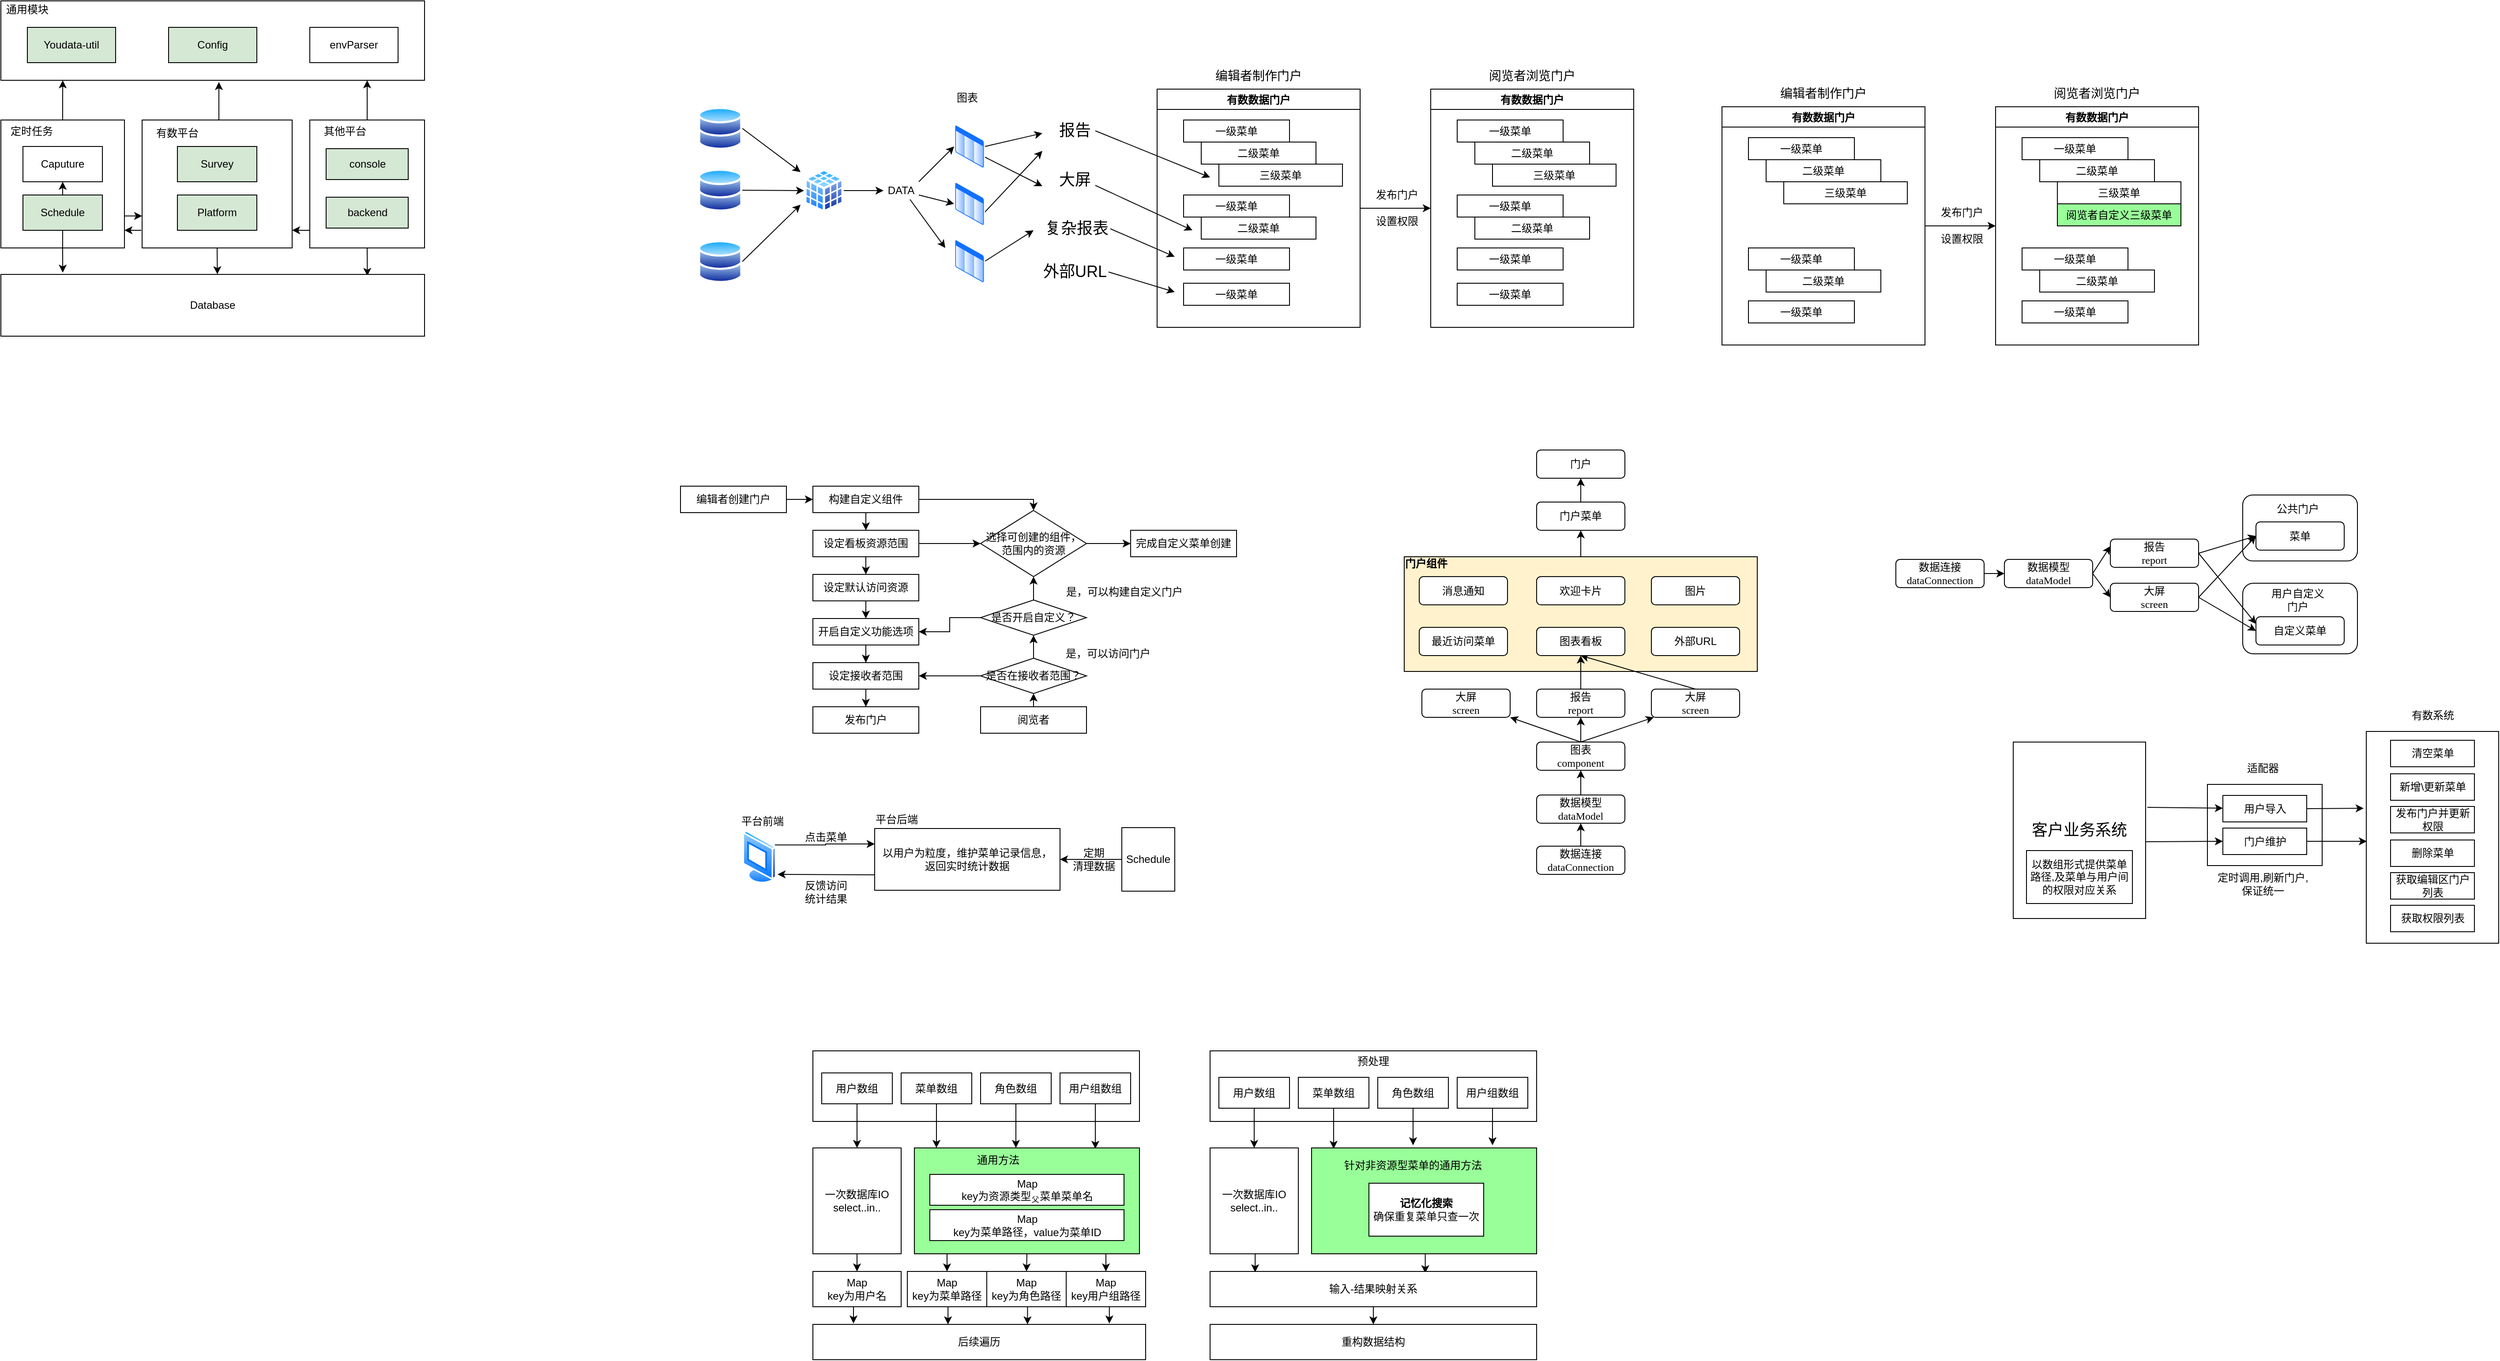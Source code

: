 <mxfile version="14.9.8" type="github">
  <diagram id="C5RBs43oDa-KdzZeNtuy" name="Page-1">
    <mxGraphModel dx="1935" dy="450" grid="1" gridSize="10" guides="1" tooltips="1" connect="1" arrows="1" fold="1" page="1" pageScale="1" pageWidth="827" pageHeight="1169" math="0" shadow="0">
      <root>
        <mxCell id="WIyWlLk6GJQsqaUBKTNV-0" />
        <mxCell id="WIyWlLk6GJQsqaUBKTNV-1" parent="WIyWlLk6GJQsqaUBKTNV-0" />
        <mxCell id="rrk1UIA7BR1SzCNRhTFS-86" value="" style="rounded=0;whiteSpace=wrap;html=1;fillColor=#FFFFFF;" parent="WIyWlLk6GJQsqaUBKTNV-1" vertex="1">
          <mxGeometry x="1720" y="948" width="130" height="92" as="geometry" />
        </mxCell>
        <mxCell id="rrk1UIA7BR1SzCNRhTFS-75" value="&lt;div style=&quot;text-align: left&quot;&gt;&lt;br&gt;&lt;/div&gt;" style="rounded=1;whiteSpace=wrap;html=1;" parent="WIyWlLk6GJQsqaUBKTNV-1" vertex="1">
          <mxGeometry x="1760" y="720" width="130" height="80" as="geometry" />
        </mxCell>
        <mxCell id="rrk1UIA7BR1SzCNRhTFS-74" value="&lt;div style=&quot;text-align: left&quot;&gt;&lt;br&gt;&lt;/div&gt;" style="rounded=1;whiteSpace=wrap;html=1;" parent="WIyWlLk6GJQsqaUBKTNV-1" vertex="1">
          <mxGeometry x="1760" y="620" width="130" height="74.75" as="geometry" />
        </mxCell>
        <mxCell id="rrk1UIA7BR1SzCNRhTFS-26" style="edgeStyle=none;rounded=0;orthogonalLoop=1;jettySize=auto;html=1;exitX=0.5;exitY=0;exitDx=0;exitDy=0;entryX=0.5;entryY=1;entryDx=0;entryDy=0;" parent="WIyWlLk6GJQsqaUBKTNV-1" source="rrk1UIA7BR1SzCNRhTFS-24" target="rrk1UIA7BR1SzCNRhTFS-19" edge="1">
          <mxGeometry relative="1" as="geometry" />
        </mxCell>
        <mxCell id="rrk1UIA7BR1SzCNRhTFS-24" value="" style="rounded=0;whiteSpace=wrap;html=1;fillColor=#FFF2CC;" parent="WIyWlLk6GJQsqaUBKTNV-1" vertex="1">
          <mxGeometry x="810" y="690" width="400" height="130" as="geometry" />
        </mxCell>
        <mxCell id="eYUs70hzC6F7jjjSVWgN-49" style="edgeStyle=none;rounded=0;orthogonalLoop=1;jettySize=auto;html=1;exitX=1;exitY=0.5;exitDx=0;exitDy=0;entryX=0;entryY=0.5;entryDx=0;entryDy=0;" parent="WIyWlLk6GJQsqaUBKTNV-1" source="eYUs70hzC6F7jjjSVWgN-1" target="eYUs70hzC6F7jjjSVWgN-41" edge="1">
          <mxGeometry relative="1" as="geometry" />
        </mxCell>
        <mxCell id="eYUs70hzC6F7jjjSVWgN-1" value="有数数据门户" style="swimlane;" parent="WIyWlLk6GJQsqaUBKTNV-1" vertex="1">
          <mxGeometry x="530" y="160" width="230" height="270" as="geometry" />
        </mxCell>
        <mxCell id="eYUs70hzC6F7jjjSVWgN-28" value="一级菜单" style="rounded=0;whiteSpace=wrap;html=1;" parent="eYUs70hzC6F7jjjSVWgN-1" vertex="1">
          <mxGeometry x="30" y="35" width="120" height="25" as="geometry" />
        </mxCell>
        <mxCell id="eYUs70hzC6F7jjjSVWgN-29" value="一级菜单" style="rounded=0;whiteSpace=wrap;html=1;" parent="eYUs70hzC6F7jjjSVWgN-1" vertex="1">
          <mxGeometry x="30" y="120" width="120" height="25" as="geometry" />
        </mxCell>
        <mxCell id="eYUs70hzC6F7jjjSVWgN-30" value="一级菜单" style="rounded=0;whiteSpace=wrap;html=1;" parent="eYUs70hzC6F7jjjSVWgN-1" vertex="1">
          <mxGeometry x="30" y="180" width="120" height="25" as="geometry" />
        </mxCell>
        <mxCell id="eYUs70hzC6F7jjjSVWgN-31" value="二级菜单" style="rounded=0;whiteSpace=wrap;html=1;" parent="eYUs70hzC6F7jjjSVWgN-1" vertex="1">
          <mxGeometry x="50" y="60" width="130" height="25" as="geometry" />
        </mxCell>
        <mxCell id="eYUs70hzC6F7jjjSVWgN-32" value="三级菜单" style="rounded=0;whiteSpace=wrap;html=1;" parent="eYUs70hzC6F7jjjSVWgN-1" vertex="1">
          <mxGeometry x="70" y="85" width="140" height="25" as="geometry" />
        </mxCell>
        <mxCell id="eYUs70hzC6F7jjjSVWgN-33" value="二级菜单" style="rounded=0;whiteSpace=wrap;html=1;" parent="eYUs70hzC6F7jjjSVWgN-1" vertex="1">
          <mxGeometry x="50" y="145" width="130" height="25" as="geometry" />
        </mxCell>
        <mxCell id="eYUs70hzC6F7jjjSVWgN-35" value="一级菜单" style="rounded=0;whiteSpace=wrap;html=1;" parent="eYUs70hzC6F7jjjSVWgN-1" vertex="1">
          <mxGeometry x="30" y="220" width="120" height="25" as="geometry" />
        </mxCell>
        <mxCell id="eYUs70hzC6F7jjjSVWgN-6" style="rounded=0;orthogonalLoop=1;jettySize=auto;html=1;exitX=1;exitY=0.5;exitDx=0;exitDy=0;entryX=-0.089;entryY=0.08;entryDx=0;entryDy=0;entryPerimeter=0;" parent="WIyWlLk6GJQsqaUBKTNV-1" source="eYUs70hzC6F7jjjSVWgN-2" target="eYUs70hzC6F7jjjSVWgN-5" edge="1">
          <mxGeometry relative="1" as="geometry" />
        </mxCell>
        <mxCell id="eYUs70hzC6F7jjjSVWgN-2" value="" style="aspect=fixed;perimeter=ellipsePerimeter;html=1;align=center;shadow=0;dashed=0;spacingTop=3;image;image=img/lib/active_directory/databases.svg;" parent="WIyWlLk6GJQsqaUBKTNV-1" vertex="1">
          <mxGeometry x="10" y="180" width="50" height="49" as="geometry" />
        </mxCell>
        <mxCell id="eYUs70hzC6F7jjjSVWgN-7" style="edgeStyle=none;rounded=0;orthogonalLoop=1;jettySize=auto;html=1;entryX=0;entryY=0.5;entryDx=0;entryDy=0;" parent="WIyWlLk6GJQsqaUBKTNV-1" source="eYUs70hzC6F7jjjSVWgN-3" target="eYUs70hzC6F7jjjSVWgN-5" edge="1">
          <mxGeometry relative="1" as="geometry" />
        </mxCell>
        <mxCell id="eYUs70hzC6F7jjjSVWgN-3" value="" style="aspect=fixed;perimeter=ellipsePerimeter;html=1;align=center;shadow=0;dashed=0;spacingTop=3;image;image=img/lib/active_directory/databases.svg;" parent="WIyWlLk6GJQsqaUBKTNV-1" vertex="1">
          <mxGeometry x="10" y="250" width="50" height="49" as="geometry" />
        </mxCell>
        <mxCell id="eYUs70hzC6F7jjjSVWgN-8" style="edgeStyle=none;rounded=0;orthogonalLoop=1;jettySize=auto;html=1;exitX=1;exitY=0.5;exitDx=0;exitDy=0;entryX=-0.089;entryY=0.82;entryDx=0;entryDy=0;entryPerimeter=0;" parent="WIyWlLk6GJQsqaUBKTNV-1" source="eYUs70hzC6F7jjjSVWgN-4" target="eYUs70hzC6F7jjjSVWgN-5" edge="1">
          <mxGeometry relative="1" as="geometry" />
        </mxCell>
        <mxCell id="eYUs70hzC6F7jjjSVWgN-4" value="" style="aspect=fixed;perimeter=ellipsePerimeter;html=1;align=center;shadow=0;dashed=0;spacingTop=3;image;image=img/lib/active_directory/databases.svg;" parent="WIyWlLk6GJQsqaUBKTNV-1" vertex="1">
          <mxGeometry x="10" y="331" width="50" height="49" as="geometry" />
        </mxCell>
        <mxCell id="eYUs70hzC6F7jjjSVWgN-10" style="edgeStyle=none;rounded=0;orthogonalLoop=1;jettySize=auto;html=1;exitX=1;exitY=0.5;exitDx=0;exitDy=0;entryX=0;entryY=0.5;entryDx=0;entryDy=0;" parent="WIyWlLk6GJQsqaUBKTNV-1" source="eYUs70hzC6F7jjjSVWgN-5" target="eYUs70hzC6F7jjjSVWgN-9" edge="1">
          <mxGeometry relative="1" as="geometry" />
        </mxCell>
        <mxCell id="eYUs70hzC6F7jjjSVWgN-5" value="" style="aspect=fixed;perimeter=ellipsePerimeter;html=1;align=center;shadow=0;dashed=0;spacingTop=3;image;image=img/lib/active_directory/database_cube.svg;" parent="WIyWlLk6GJQsqaUBKTNV-1" vertex="1">
          <mxGeometry x="130" y="250" width="45" height="50" as="geometry" />
        </mxCell>
        <mxCell id="eYUs70hzC6F7jjjSVWgN-15" style="edgeStyle=none;rounded=0;orthogonalLoop=1;jettySize=auto;html=1;exitX=1;exitY=0;exitDx=0;exitDy=0;entryX=0;entryY=0.5;entryDx=0;entryDy=0;" parent="WIyWlLk6GJQsqaUBKTNV-1" source="eYUs70hzC6F7jjjSVWgN-9" target="eYUs70hzC6F7jjjSVWgN-12" edge="1">
          <mxGeometry relative="1" as="geometry" />
        </mxCell>
        <mxCell id="eYUs70hzC6F7jjjSVWgN-16" style="edgeStyle=none;rounded=0;orthogonalLoop=1;jettySize=auto;html=1;exitX=1;exitY=0.75;exitDx=0;exitDy=0;entryX=0;entryY=0.5;entryDx=0;entryDy=0;" parent="WIyWlLk6GJQsqaUBKTNV-1" source="eYUs70hzC6F7jjjSVWgN-9" target="eYUs70hzC6F7jjjSVWgN-13" edge="1">
          <mxGeometry relative="1" as="geometry" />
        </mxCell>
        <mxCell id="eYUs70hzC6F7jjjSVWgN-17" style="edgeStyle=none;rounded=0;orthogonalLoop=1;jettySize=auto;html=1;exitX=0.75;exitY=1;exitDx=0;exitDy=0;" parent="WIyWlLk6GJQsqaUBKTNV-1" source="eYUs70hzC6F7jjjSVWgN-9" edge="1">
          <mxGeometry relative="1" as="geometry">
            <mxPoint x="290" y="340" as="targetPoint" />
          </mxGeometry>
        </mxCell>
        <mxCell id="eYUs70hzC6F7jjjSVWgN-9" value="DATA" style="text;html=1;strokeColor=none;fillColor=none;align=center;verticalAlign=middle;whiteSpace=wrap;rounded=0;" parent="WIyWlLk6GJQsqaUBKTNV-1" vertex="1">
          <mxGeometry x="220" y="265" width="40" height="20" as="geometry" />
        </mxCell>
        <mxCell id="eYUs70hzC6F7jjjSVWgN-23" style="edgeStyle=none;rounded=0;orthogonalLoop=1;jettySize=auto;html=1;exitX=1;exitY=0.5;exitDx=0;exitDy=0;" parent="WIyWlLk6GJQsqaUBKTNV-1" source="eYUs70hzC6F7jjjSVWgN-12" edge="1">
          <mxGeometry relative="1" as="geometry">
            <mxPoint x="400" y="210" as="targetPoint" />
          </mxGeometry>
        </mxCell>
        <mxCell id="eYUs70hzC6F7jjjSVWgN-25" style="edgeStyle=none;rounded=0;orthogonalLoop=1;jettySize=auto;html=1;exitX=1;exitY=0.75;exitDx=0;exitDy=0;" parent="WIyWlLk6GJQsqaUBKTNV-1" source="eYUs70hzC6F7jjjSVWgN-12" edge="1">
          <mxGeometry relative="1" as="geometry">
            <mxPoint x="400" y="270" as="targetPoint" />
          </mxGeometry>
        </mxCell>
        <mxCell id="eYUs70hzC6F7jjjSVWgN-12" value="" style="aspect=fixed;perimeter=ellipsePerimeter;html=1;align=center;shadow=0;dashed=0;spacingTop=3;image;image=img/lib/active_directory/list.svg;" parent="WIyWlLk6GJQsqaUBKTNV-1" vertex="1">
          <mxGeometry x="300" y="200" width="35" height="50" as="geometry" />
        </mxCell>
        <mxCell id="eYUs70hzC6F7jjjSVWgN-24" style="edgeStyle=none;rounded=0;orthogonalLoop=1;jettySize=auto;html=1;exitX=1;exitY=0.75;exitDx=0;exitDy=0;" parent="WIyWlLk6GJQsqaUBKTNV-1" source="eYUs70hzC6F7jjjSVWgN-13" edge="1">
          <mxGeometry relative="1" as="geometry">
            <mxPoint x="400" y="230" as="targetPoint" />
          </mxGeometry>
        </mxCell>
        <mxCell id="eYUs70hzC6F7jjjSVWgN-13" value="" style="aspect=fixed;perimeter=ellipsePerimeter;html=1;align=center;shadow=0;dashed=0;spacingTop=3;image;image=img/lib/active_directory/list.svg;" parent="WIyWlLk6GJQsqaUBKTNV-1" vertex="1">
          <mxGeometry x="300" y="265" width="35" height="50" as="geometry" />
        </mxCell>
        <mxCell id="eYUs70hzC6F7jjjSVWgN-26" style="edgeStyle=none;rounded=0;orthogonalLoop=1;jettySize=auto;html=1;exitX=1;exitY=0.5;exitDx=0;exitDy=0;" parent="WIyWlLk6GJQsqaUBKTNV-1" source="eYUs70hzC6F7jjjSVWgN-14" edge="1">
          <mxGeometry relative="1" as="geometry">
            <mxPoint x="390" y="320" as="targetPoint" />
          </mxGeometry>
        </mxCell>
        <mxCell id="eYUs70hzC6F7jjjSVWgN-14" value="" style="aspect=fixed;perimeter=ellipsePerimeter;html=1;align=center;shadow=0;dashed=0;spacingTop=3;image;image=img/lib/active_directory/list.svg;" parent="WIyWlLk6GJQsqaUBKTNV-1" vertex="1">
          <mxGeometry x="300" y="330" width="35" height="50" as="geometry" />
        </mxCell>
        <mxCell id="eYUs70hzC6F7jjjSVWgN-34" style="edgeStyle=none;rounded=0;orthogonalLoop=1;jettySize=auto;html=1;exitX=1;exitY=0.5;exitDx=0;exitDy=0;" parent="WIyWlLk6GJQsqaUBKTNV-1" source="eYUs70hzC6F7jjjSVWgN-18" edge="1">
          <mxGeometry relative="1" as="geometry">
            <mxPoint x="590" y="260" as="targetPoint" />
          </mxGeometry>
        </mxCell>
        <mxCell id="eYUs70hzC6F7jjjSVWgN-18" value="&lt;font style=&quot;font-size: 18px&quot;&gt;报告&lt;/font&gt;" style="text;html=1;strokeColor=none;fillColor=none;align=center;verticalAlign=middle;whiteSpace=wrap;rounded=0;" parent="WIyWlLk6GJQsqaUBKTNV-1" vertex="1">
          <mxGeometry x="414" y="194.5" width="46" height="25.5" as="geometry" />
        </mxCell>
        <mxCell id="eYUs70hzC6F7jjjSVWgN-36" style="edgeStyle=none;rounded=0;orthogonalLoop=1;jettySize=auto;html=1;exitX=1;exitY=0.75;exitDx=0;exitDy=0;" parent="WIyWlLk6GJQsqaUBKTNV-1" source="eYUs70hzC6F7jjjSVWgN-19" edge="1">
          <mxGeometry relative="1" as="geometry">
            <mxPoint x="570" y="320" as="targetPoint" />
          </mxGeometry>
        </mxCell>
        <mxCell id="eYUs70hzC6F7jjjSVWgN-19" value="&lt;font style=&quot;font-size: 18px&quot;&gt;大屏&lt;/font&gt;" style="text;html=1;strokeColor=none;fillColor=none;align=center;verticalAlign=middle;whiteSpace=wrap;rounded=0;" parent="WIyWlLk6GJQsqaUBKTNV-1" vertex="1">
          <mxGeometry x="414" y="250" width="46" height="25.5" as="geometry" />
        </mxCell>
        <mxCell id="eYUs70hzC6F7jjjSVWgN-37" style="edgeStyle=none;rounded=0;orthogonalLoop=1;jettySize=auto;html=1;exitX=1;exitY=0.5;exitDx=0;exitDy=0;" parent="WIyWlLk6GJQsqaUBKTNV-1" source="eYUs70hzC6F7jjjSVWgN-21" edge="1">
          <mxGeometry relative="1" as="geometry">
            <mxPoint x="550" y="350" as="targetPoint" />
          </mxGeometry>
        </mxCell>
        <mxCell id="eYUs70hzC6F7jjjSVWgN-21" value="&lt;font style=&quot;font-size: 18px&quot;&gt;复杂报表&lt;/font&gt;" style="text;html=1;strokeColor=none;fillColor=none;align=center;verticalAlign=middle;whiteSpace=wrap;rounded=0;" parent="WIyWlLk6GJQsqaUBKTNV-1" vertex="1">
          <mxGeometry x="401" y="305.5" width="76" height="25.5" as="geometry" />
        </mxCell>
        <mxCell id="eYUs70hzC6F7jjjSVWgN-38" style="edgeStyle=none;rounded=0;orthogonalLoop=1;jettySize=auto;html=1;exitX=1;exitY=0.5;exitDx=0;exitDy=0;" parent="WIyWlLk6GJQsqaUBKTNV-1" source="eYUs70hzC6F7jjjSVWgN-22" edge="1">
          <mxGeometry relative="1" as="geometry">
            <mxPoint x="550" y="390" as="targetPoint" />
          </mxGeometry>
        </mxCell>
        <mxCell id="eYUs70hzC6F7jjjSVWgN-22" value="&lt;font style=&quot;font-size: 18px&quot;&gt;外部URL&lt;/font&gt;" style="text;html=1;strokeColor=none;fillColor=none;align=center;verticalAlign=middle;whiteSpace=wrap;rounded=0;" parent="WIyWlLk6GJQsqaUBKTNV-1" vertex="1">
          <mxGeometry x="399" y="354.5" width="76" height="25.5" as="geometry" />
        </mxCell>
        <mxCell id="eYUs70hzC6F7jjjSVWgN-39" value="图表" style="text;html=1;strokeColor=none;fillColor=none;align=center;verticalAlign=middle;whiteSpace=wrap;rounded=0;" parent="WIyWlLk6GJQsqaUBKTNV-1" vertex="1">
          <mxGeometry x="295" y="160" width="40" height="20" as="geometry" />
        </mxCell>
        <mxCell id="eYUs70hzC6F7jjjSVWgN-40" value="&lt;font style=&quot;font-size: 14px&quot;&gt;编辑者制作门户&lt;/font&gt;" style="text;html=1;strokeColor=none;fillColor=none;align=center;verticalAlign=middle;whiteSpace=wrap;rounded=0;" parent="WIyWlLk6GJQsqaUBKTNV-1" vertex="1">
          <mxGeometry x="585" y="140" width="120" height="10" as="geometry" />
        </mxCell>
        <mxCell id="eYUs70hzC6F7jjjSVWgN-41" value="有数数据门户" style="swimlane;" parent="WIyWlLk6GJQsqaUBKTNV-1" vertex="1">
          <mxGeometry x="840" y="160" width="230" height="270" as="geometry" />
        </mxCell>
        <mxCell id="eYUs70hzC6F7jjjSVWgN-42" value="一级菜单" style="rounded=0;whiteSpace=wrap;html=1;" parent="eYUs70hzC6F7jjjSVWgN-41" vertex="1">
          <mxGeometry x="30" y="35" width="120" height="25" as="geometry" />
        </mxCell>
        <mxCell id="eYUs70hzC6F7jjjSVWgN-43" value="一级菜单" style="rounded=0;whiteSpace=wrap;html=1;" parent="eYUs70hzC6F7jjjSVWgN-41" vertex="1">
          <mxGeometry x="30" y="120" width="120" height="25" as="geometry" />
        </mxCell>
        <mxCell id="eYUs70hzC6F7jjjSVWgN-44" value="一级菜单" style="rounded=0;whiteSpace=wrap;html=1;" parent="eYUs70hzC6F7jjjSVWgN-41" vertex="1">
          <mxGeometry x="30" y="180" width="120" height="25" as="geometry" />
        </mxCell>
        <mxCell id="eYUs70hzC6F7jjjSVWgN-45" value="二级菜单" style="rounded=0;whiteSpace=wrap;html=1;" parent="eYUs70hzC6F7jjjSVWgN-41" vertex="1">
          <mxGeometry x="50" y="60" width="130" height="25" as="geometry" />
        </mxCell>
        <mxCell id="eYUs70hzC6F7jjjSVWgN-46" value="三级菜单" style="rounded=0;whiteSpace=wrap;html=1;" parent="eYUs70hzC6F7jjjSVWgN-41" vertex="1">
          <mxGeometry x="70" y="85" width="140" height="25" as="geometry" />
        </mxCell>
        <mxCell id="eYUs70hzC6F7jjjSVWgN-47" value="二级菜单" style="rounded=0;whiteSpace=wrap;html=1;" parent="eYUs70hzC6F7jjjSVWgN-41" vertex="1">
          <mxGeometry x="50" y="145" width="130" height="25" as="geometry" />
        </mxCell>
        <mxCell id="eYUs70hzC6F7jjjSVWgN-48" value="一级菜单" style="rounded=0;whiteSpace=wrap;html=1;" parent="eYUs70hzC6F7jjjSVWgN-41" vertex="1">
          <mxGeometry x="30" y="220" width="120" height="25" as="geometry" />
        </mxCell>
        <mxCell id="eYUs70hzC6F7jjjSVWgN-50" value="发布门户" style="text;html=1;strokeColor=none;fillColor=none;align=center;verticalAlign=middle;whiteSpace=wrap;rounded=0;" parent="WIyWlLk6GJQsqaUBKTNV-1" vertex="1">
          <mxGeometry x="777" y="270" width="50" height="20" as="geometry" />
        </mxCell>
        <mxCell id="eYUs70hzC6F7jjjSVWgN-51" value="设置权限" style="text;html=1;strokeColor=none;fillColor=none;align=center;verticalAlign=middle;whiteSpace=wrap;rounded=0;" parent="WIyWlLk6GJQsqaUBKTNV-1" vertex="1">
          <mxGeometry x="777" y="300" width="50" height="20" as="geometry" />
        </mxCell>
        <mxCell id="eYUs70hzC6F7jjjSVWgN-52" value="&lt;font style=&quot;font-size: 14px&quot;&gt;阅览者浏览门户&lt;/font&gt;" style="text;html=1;strokeColor=none;fillColor=none;align=center;verticalAlign=middle;whiteSpace=wrap;rounded=0;" parent="WIyWlLk6GJQsqaUBKTNV-1" vertex="1">
          <mxGeometry x="895" y="140" width="120" height="10" as="geometry" />
        </mxCell>
        <mxCell id="eYUs70hzC6F7jjjSVWgN-64" style="edgeStyle=none;rounded=0;orthogonalLoop=1;jettySize=auto;html=1;exitX=0.5;exitY=1;exitDx=0;exitDy=0;entryX=0.5;entryY=0;entryDx=0;entryDy=0;" parent="WIyWlLk6GJQsqaUBKTNV-1" source="eYUs70hzC6F7jjjSVWgN-55" target="eYUs70hzC6F7jjjSVWgN-63" edge="1">
          <mxGeometry relative="1" as="geometry" />
        </mxCell>
        <mxCell id="eYUs70hzC6F7jjjSVWgN-91" style="edgeStyle=orthogonalEdgeStyle;rounded=0;orthogonalLoop=1;jettySize=auto;html=1;exitX=1;exitY=0.5;exitDx=0;exitDy=0;entryX=0;entryY=0.5;entryDx=0;entryDy=0;" parent="WIyWlLk6GJQsqaUBKTNV-1" source="eYUs70hzC6F7jjjSVWgN-55" target="eYUs70hzC6F7jjjSVWgN-89" edge="1">
          <mxGeometry relative="1" as="geometry" />
        </mxCell>
        <mxCell id="eYUs70hzC6F7jjjSVWgN-55" value="设定看板资源范围" style="rounded=0;whiteSpace=wrap;html=1;" parent="WIyWlLk6GJQsqaUBKTNV-1" vertex="1">
          <mxGeometry x="140" y="660" width="120" height="30" as="geometry" />
        </mxCell>
        <mxCell id="eYUs70hzC6F7jjjSVWgN-67" style="edgeStyle=orthogonalEdgeStyle;rounded=0;orthogonalLoop=1;jettySize=auto;html=1;exitX=1;exitY=0.5;exitDx=0;exitDy=0;entryX=0;entryY=0.5;entryDx=0;entryDy=0;" parent="WIyWlLk6GJQsqaUBKTNV-1" source="eYUs70hzC6F7jjjSVWgN-60" target="eYUs70hzC6F7jjjSVWgN-61" edge="1">
          <mxGeometry relative="1" as="geometry" />
        </mxCell>
        <mxCell id="eYUs70hzC6F7jjjSVWgN-60" value="编辑者创建门户" style="rounded=0;whiteSpace=wrap;html=1;" parent="WIyWlLk6GJQsqaUBKTNV-1" vertex="1">
          <mxGeometry x="-10" y="610" width="120" height="30" as="geometry" />
        </mxCell>
        <mxCell id="eYUs70hzC6F7jjjSVWgN-80" style="edgeStyle=orthogonalEdgeStyle;rounded=0;orthogonalLoop=1;jettySize=auto;html=1;exitX=0.5;exitY=1;exitDx=0;exitDy=0;entryX=0.5;entryY=0;entryDx=0;entryDy=0;" parent="WIyWlLk6GJQsqaUBKTNV-1" source="eYUs70hzC6F7jjjSVWgN-61" target="eYUs70hzC6F7jjjSVWgN-55" edge="1">
          <mxGeometry relative="1" as="geometry" />
        </mxCell>
        <mxCell id="eYUs70hzC6F7jjjSVWgN-92" style="edgeStyle=orthogonalEdgeStyle;rounded=0;orthogonalLoop=1;jettySize=auto;html=1;exitX=1;exitY=0.5;exitDx=0;exitDy=0;entryX=0.5;entryY=0;entryDx=0;entryDy=0;" parent="WIyWlLk6GJQsqaUBKTNV-1" source="eYUs70hzC6F7jjjSVWgN-61" target="eYUs70hzC6F7jjjSVWgN-89" edge="1">
          <mxGeometry relative="1" as="geometry">
            <Array as="points">
              <mxPoint x="390" y="625" />
            </Array>
          </mxGeometry>
        </mxCell>
        <mxCell id="eYUs70hzC6F7jjjSVWgN-61" value="构建自定义组件" style="rounded=0;whiteSpace=wrap;html=1;" parent="WIyWlLk6GJQsqaUBKTNV-1" vertex="1">
          <mxGeometry x="140" y="610" width="120" height="30" as="geometry" />
        </mxCell>
        <mxCell id="eYUs70hzC6F7jjjSVWgN-82" style="edgeStyle=orthogonalEdgeStyle;rounded=0;orthogonalLoop=1;jettySize=auto;html=1;exitX=0.5;exitY=1;exitDx=0;exitDy=0;entryX=0.5;entryY=0;entryDx=0;entryDy=0;" parent="WIyWlLk6GJQsqaUBKTNV-1" source="eYUs70hzC6F7jjjSVWgN-63" target="eYUs70hzC6F7jjjSVWgN-81" edge="1">
          <mxGeometry relative="1" as="geometry" />
        </mxCell>
        <mxCell id="eYUs70hzC6F7jjjSVWgN-63" value="设定默认访问资源" style="rounded=0;whiteSpace=wrap;html=1;" parent="WIyWlLk6GJQsqaUBKTNV-1" vertex="1">
          <mxGeometry x="140" y="710" width="120" height="30" as="geometry" />
        </mxCell>
        <mxCell id="eYUs70hzC6F7jjjSVWgN-72" style="edgeStyle=orthogonalEdgeStyle;rounded=0;orthogonalLoop=1;jettySize=auto;html=1;exitX=0.5;exitY=1;exitDx=0;exitDy=0;" parent="WIyWlLk6GJQsqaUBKTNV-1" source="eYUs70hzC6F7jjjSVWgN-65" target="eYUs70hzC6F7jjjSVWgN-70" edge="1">
          <mxGeometry relative="1" as="geometry" />
        </mxCell>
        <mxCell id="eYUs70hzC6F7jjjSVWgN-65" value="设定接收者范围" style="rounded=0;whiteSpace=wrap;html=1;" parent="WIyWlLk6GJQsqaUBKTNV-1" vertex="1">
          <mxGeometry x="140" y="810" width="120" height="30" as="geometry" />
        </mxCell>
        <mxCell id="eYUs70hzC6F7jjjSVWgN-70" value="发布门户" style="rounded=0;whiteSpace=wrap;html=1;" parent="WIyWlLk6GJQsqaUBKTNV-1" vertex="1">
          <mxGeometry x="140" y="860" width="120" height="30" as="geometry" />
        </mxCell>
        <mxCell id="eYUs70hzC6F7jjjSVWgN-76" style="edgeStyle=orthogonalEdgeStyle;rounded=0;orthogonalLoop=1;jettySize=auto;html=1;exitX=0.5;exitY=0;exitDx=0;exitDy=0;entryX=0.5;entryY=1;entryDx=0;entryDy=0;" parent="WIyWlLk6GJQsqaUBKTNV-1" source="eYUs70hzC6F7jjjSVWgN-74" target="eYUs70hzC6F7jjjSVWgN-75" edge="1">
          <mxGeometry relative="1" as="geometry" />
        </mxCell>
        <mxCell id="eYUs70hzC6F7jjjSVWgN-74" value="阅览者" style="rounded=0;whiteSpace=wrap;html=1;" parent="WIyWlLk6GJQsqaUBKTNV-1" vertex="1">
          <mxGeometry x="330" y="860" width="120" height="30" as="geometry" />
        </mxCell>
        <mxCell id="eYUs70hzC6F7jjjSVWgN-78" style="edgeStyle=orthogonalEdgeStyle;rounded=0;orthogonalLoop=1;jettySize=auto;html=1;exitX=0;exitY=0.5;exitDx=0;exitDy=0;entryX=1;entryY=0.5;entryDx=0;entryDy=0;" parent="WIyWlLk6GJQsqaUBKTNV-1" source="eYUs70hzC6F7jjjSVWgN-75" target="eYUs70hzC6F7jjjSVWgN-65" edge="1">
          <mxGeometry relative="1" as="geometry">
            <mxPoint x="270" y="825" as="targetPoint" />
          </mxGeometry>
        </mxCell>
        <mxCell id="eYUs70hzC6F7jjjSVWgN-85" style="edgeStyle=orthogonalEdgeStyle;rounded=0;orthogonalLoop=1;jettySize=auto;html=1;exitX=0.5;exitY=0;exitDx=0;exitDy=0;entryX=0.5;entryY=1;entryDx=0;entryDy=0;" parent="WIyWlLk6GJQsqaUBKTNV-1" source="eYUs70hzC6F7jjjSVWgN-75" target="eYUs70hzC6F7jjjSVWgN-84" edge="1">
          <mxGeometry relative="1" as="geometry" />
        </mxCell>
        <mxCell id="eYUs70hzC6F7jjjSVWgN-75" value="是否在接收者范围？" style="rhombus;whiteSpace=wrap;html=1;" parent="WIyWlLk6GJQsqaUBKTNV-1" vertex="1">
          <mxGeometry x="330" y="805" width="120" height="40" as="geometry" />
        </mxCell>
        <mxCell id="eYUs70hzC6F7jjjSVWgN-83" style="edgeStyle=orthogonalEdgeStyle;rounded=0;orthogonalLoop=1;jettySize=auto;html=1;exitX=0.5;exitY=1;exitDx=0;exitDy=0;" parent="WIyWlLk6GJQsqaUBKTNV-1" source="eYUs70hzC6F7jjjSVWgN-81" target="eYUs70hzC6F7jjjSVWgN-65" edge="1">
          <mxGeometry relative="1" as="geometry" />
        </mxCell>
        <mxCell id="eYUs70hzC6F7jjjSVWgN-81" value="开启自定义功能选项" style="rounded=0;whiteSpace=wrap;html=1;" parent="WIyWlLk6GJQsqaUBKTNV-1" vertex="1">
          <mxGeometry x="140" y="760" width="120" height="30" as="geometry" />
        </mxCell>
        <mxCell id="eYUs70hzC6F7jjjSVWgN-86" style="edgeStyle=orthogonalEdgeStyle;rounded=0;orthogonalLoop=1;jettySize=auto;html=1;exitX=0;exitY=0.5;exitDx=0;exitDy=0;entryX=1;entryY=0.5;entryDx=0;entryDy=0;" parent="WIyWlLk6GJQsqaUBKTNV-1" source="eYUs70hzC6F7jjjSVWgN-84" target="eYUs70hzC6F7jjjSVWgN-81" edge="1">
          <mxGeometry relative="1" as="geometry" />
        </mxCell>
        <mxCell id="eYUs70hzC6F7jjjSVWgN-90" style="edgeStyle=orthogonalEdgeStyle;rounded=0;orthogonalLoop=1;jettySize=auto;html=1;exitX=0.5;exitY=0;exitDx=0;exitDy=0;" parent="WIyWlLk6GJQsqaUBKTNV-1" source="eYUs70hzC6F7jjjSVWgN-84" target="eYUs70hzC6F7jjjSVWgN-89" edge="1">
          <mxGeometry relative="1" as="geometry" />
        </mxCell>
        <mxCell id="eYUs70hzC6F7jjjSVWgN-84" value="是否开启自定义？" style="rhombus;whiteSpace=wrap;html=1;" parent="WIyWlLk6GJQsqaUBKTNV-1" vertex="1">
          <mxGeometry x="330" y="739" width="120" height="40" as="geometry" />
        </mxCell>
        <mxCell id="eYUs70hzC6F7jjjSVWgN-87" value="是，可以访问门户" style="text;html=1;strokeColor=none;fillColor=none;align=center;verticalAlign=middle;whiteSpace=wrap;rounded=0;" parent="WIyWlLk6GJQsqaUBKTNV-1" vertex="1">
          <mxGeometry x="414" y="790" width="121" height="20" as="geometry" />
        </mxCell>
        <mxCell id="eYUs70hzC6F7jjjSVWgN-88" value="是，可以构建自定义门户" style="text;html=1;strokeColor=none;fillColor=none;align=center;verticalAlign=middle;whiteSpace=wrap;rounded=0;" parent="WIyWlLk6GJQsqaUBKTNV-1" vertex="1">
          <mxGeometry x="420" y="720" width="146" height="20" as="geometry" />
        </mxCell>
        <mxCell id="eYUs70hzC6F7jjjSVWgN-94" style="edgeStyle=orthogonalEdgeStyle;rounded=0;orthogonalLoop=1;jettySize=auto;html=1;exitX=1;exitY=0.5;exitDx=0;exitDy=0;entryX=0;entryY=0.5;entryDx=0;entryDy=0;" parent="WIyWlLk6GJQsqaUBKTNV-1" source="eYUs70hzC6F7jjjSVWgN-89" target="eYUs70hzC6F7jjjSVWgN-93" edge="1">
          <mxGeometry relative="1" as="geometry" />
        </mxCell>
        <mxCell id="eYUs70hzC6F7jjjSVWgN-89" value="选择可创建的组件，范围内的资源" style="rhombus;whiteSpace=wrap;html=1;" parent="WIyWlLk6GJQsqaUBKTNV-1" vertex="1">
          <mxGeometry x="330" y="637.5" width="120" height="75" as="geometry" />
        </mxCell>
        <mxCell id="eYUs70hzC6F7jjjSVWgN-93" value="完成自定义菜单创建" style="rounded=0;whiteSpace=wrap;html=1;" parent="WIyWlLk6GJQsqaUBKTNV-1" vertex="1">
          <mxGeometry x="500" y="660" width="120" height="30" as="geometry" />
        </mxCell>
        <mxCell id="eYUs70hzC6F7jjjSVWgN-100" style="edgeStyle=orthogonalEdgeStyle;rounded=0;orthogonalLoop=1;jettySize=auto;html=1;exitX=1;exitY=0.25;exitDx=0;exitDy=0;entryX=0;entryY=0.25;entryDx=0;entryDy=0;" parent="WIyWlLk6GJQsqaUBKTNV-1" source="eYUs70hzC6F7jjjSVWgN-95" target="eYUs70hzC6F7jjjSVWgN-96" edge="1">
          <mxGeometry relative="1" as="geometry" />
        </mxCell>
        <mxCell id="eYUs70hzC6F7jjjSVWgN-95" value="" style="aspect=fixed;perimeter=ellipsePerimeter;html=1;align=center;shadow=0;dashed=0;spacingTop=3;image;image=img/lib/active_directory/vista_terminal.svg;" parent="WIyWlLk6GJQsqaUBKTNV-1" vertex="1">
          <mxGeometry x="60" y="1000" width="39" height="60" as="geometry" />
        </mxCell>
        <mxCell id="eYUs70hzC6F7jjjSVWgN-101" style="edgeStyle=orthogonalEdgeStyle;rounded=0;orthogonalLoop=1;jettySize=auto;html=1;exitX=0;exitY=0.75;exitDx=0;exitDy=0;" parent="WIyWlLk6GJQsqaUBKTNV-1" source="eYUs70hzC6F7jjjSVWgN-96" edge="1">
          <mxGeometry relative="1" as="geometry">
            <mxPoint x="100" y="1050" as="targetPoint" />
          </mxGeometry>
        </mxCell>
        <mxCell id="eYUs70hzC6F7jjjSVWgN-96" value="以用户为粒度，维护菜单记录信息，&lt;br&gt;返回实时统计数据" style="rounded=0;whiteSpace=wrap;html=1;" parent="WIyWlLk6GJQsqaUBKTNV-1" vertex="1">
          <mxGeometry x="210" y="998" width="210" height="70" as="geometry" />
        </mxCell>
        <mxCell id="eYUs70hzC6F7jjjSVWgN-97" value="平台后端" style="text;html=1;strokeColor=none;fillColor=none;align=center;verticalAlign=middle;whiteSpace=wrap;rounded=0;" parent="WIyWlLk6GJQsqaUBKTNV-1" vertex="1">
          <mxGeometry x="210" y="978" width="50" height="20" as="geometry" />
        </mxCell>
        <mxCell id="eYUs70hzC6F7jjjSVWgN-98" value="平台前端" style="text;html=1;strokeColor=none;fillColor=none;align=center;verticalAlign=middle;whiteSpace=wrap;rounded=0;" parent="WIyWlLk6GJQsqaUBKTNV-1" vertex="1">
          <mxGeometry x="54.5" y="980" width="55.5" height="20" as="geometry" />
        </mxCell>
        <mxCell id="eYUs70hzC6F7jjjSVWgN-102" value="点击菜单" style="text;html=1;strokeColor=none;fillColor=none;align=center;verticalAlign=middle;whiteSpace=wrap;rounded=0;" parent="WIyWlLk6GJQsqaUBKTNV-1" vertex="1">
          <mxGeometry x="130" y="998" width="50" height="20" as="geometry" />
        </mxCell>
        <mxCell id="eYUs70hzC6F7jjjSVWgN-103" value="反馈访问统计结果" style="text;html=1;strokeColor=none;fillColor=none;align=center;verticalAlign=middle;whiteSpace=wrap;rounded=0;" parent="WIyWlLk6GJQsqaUBKTNV-1" vertex="1">
          <mxGeometry x="125" y="1060" width="60" height="20" as="geometry" />
        </mxCell>
        <mxCell id="eYUs70hzC6F7jjjSVWgN-105" style="edgeStyle=orthogonalEdgeStyle;rounded=0;orthogonalLoop=1;jettySize=auto;html=1;exitX=0;exitY=0.5;exitDx=0;exitDy=0;entryX=1;entryY=0.5;entryDx=0;entryDy=0;" parent="WIyWlLk6GJQsqaUBKTNV-1" source="eYUs70hzC6F7jjjSVWgN-104" target="eYUs70hzC6F7jjjSVWgN-96" edge="1">
          <mxGeometry relative="1" as="geometry" />
        </mxCell>
        <mxCell id="eYUs70hzC6F7jjjSVWgN-104" value="Schedule" style="rounded=0;whiteSpace=wrap;html=1;" parent="WIyWlLk6GJQsqaUBKTNV-1" vertex="1">
          <mxGeometry x="490" y="997" width="60" height="72" as="geometry" />
        </mxCell>
        <mxCell id="eYUs70hzC6F7jjjSVWgN-106" value="定期&lt;br&gt;清理数据" style="text;html=1;strokeColor=none;fillColor=none;align=center;verticalAlign=middle;whiteSpace=wrap;rounded=0;" parent="WIyWlLk6GJQsqaUBKTNV-1" vertex="1">
          <mxGeometry x="432" y="1023" width="53" height="20" as="geometry" />
        </mxCell>
        <mxCell id="rrk1UIA7BR1SzCNRhTFS-2" style="edgeStyle=orthogonalEdgeStyle;rounded=0;orthogonalLoop=1;jettySize=auto;html=1;exitX=0.5;exitY=0;exitDx=0;exitDy=0;entryX=0.5;entryY=1;entryDx=0;entryDy=0;" parent="WIyWlLk6GJQsqaUBKTNV-1" source="rrk1UIA7BR1SzCNRhTFS-0" target="rrk1UIA7BR1SzCNRhTFS-1" edge="1">
          <mxGeometry relative="1" as="geometry" />
        </mxCell>
        <mxCell id="rrk1UIA7BR1SzCNRhTFS-0" value="数据连接&lt;br&gt;&lt;font face=&quot;Verdana&quot;&gt;dataConnection&lt;/font&gt;" style="rounded=1;whiteSpace=wrap;html=1;" parent="WIyWlLk6GJQsqaUBKTNV-1" vertex="1">
          <mxGeometry x="960" y="1018" width="100" height="32" as="geometry" />
        </mxCell>
        <mxCell id="rrk1UIA7BR1SzCNRhTFS-5" style="edgeStyle=orthogonalEdgeStyle;rounded=0;orthogonalLoop=1;jettySize=auto;html=1;exitX=0.5;exitY=0;exitDx=0;exitDy=0;entryX=0.5;entryY=1;entryDx=0;entryDy=0;" parent="WIyWlLk6GJQsqaUBKTNV-1" source="rrk1UIA7BR1SzCNRhTFS-1" target="rrk1UIA7BR1SzCNRhTFS-4" edge="1">
          <mxGeometry relative="1" as="geometry" />
        </mxCell>
        <mxCell id="rrk1UIA7BR1SzCNRhTFS-1" value="数据模型&lt;br&gt;&lt;font face=&quot;Verdana&quot;&gt;dataModel&lt;/font&gt;" style="rounded=1;whiteSpace=wrap;html=1;" parent="WIyWlLk6GJQsqaUBKTNV-1" vertex="1">
          <mxGeometry x="960" y="960" width="100" height="32" as="geometry" />
        </mxCell>
        <mxCell id="rrk1UIA7BR1SzCNRhTFS-7" style="edgeStyle=orthogonalEdgeStyle;rounded=0;orthogonalLoop=1;jettySize=auto;html=1;exitX=0.5;exitY=0;exitDx=0;exitDy=0;entryX=0.5;entryY=1;entryDx=0;entryDy=0;" parent="WIyWlLk6GJQsqaUBKTNV-1" source="rrk1UIA7BR1SzCNRhTFS-4" target="rrk1UIA7BR1SzCNRhTFS-6" edge="1">
          <mxGeometry relative="1" as="geometry" />
        </mxCell>
        <mxCell id="rrk1UIA7BR1SzCNRhTFS-9" style="rounded=0;orthogonalLoop=1;jettySize=auto;html=1;exitX=0.5;exitY=0;exitDx=0;exitDy=0;" parent="WIyWlLk6GJQsqaUBKTNV-1" source="rrk1UIA7BR1SzCNRhTFS-4" target="rrk1UIA7BR1SzCNRhTFS-8" edge="1">
          <mxGeometry relative="1" as="geometry" />
        </mxCell>
        <mxCell id="rrk1UIA7BR1SzCNRhTFS-11" style="edgeStyle=none;rounded=0;orthogonalLoop=1;jettySize=auto;html=1;exitX=0.5;exitY=0;exitDx=0;exitDy=0;entryX=1;entryY=1;entryDx=0;entryDy=0;" parent="WIyWlLk6GJQsqaUBKTNV-1" source="rrk1UIA7BR1SzCNRhTFS-4" target="rrk1UIA7BR1SzCNRhTFS-10" edge="1">
          <mxGeometry relative="1" as="geometry" />
        </mxCell>
        <mxCell id="rrk1UIA7BR1SzCNRhTFS-4" value="图表&lt;br&gt;&lt;font face=&quot;Verdana&quot;&gt;component&lt;/font&gt;" style="rounded=1;whiteSpace=wrap;html=1;" parent="WIyWlLk6GJQsqaUBKTNV-1" vertex="1">
          <mxGeometry x="960" y="900" width="100" height="32" as="geometry" />
        </mxCell>
        <mxCell id="rrk1UIA7BR1SzCNRhTFS-15" style="edgeStyle=none;rounded=0;orthogonalLoop=1;jettySize=auto;html=1;exitX=0.5;exitY=0;exitDx=0;exitDy=0;entryX=0.5;entryY=1;entryDx=0;entryDy=0;" parent="WIyWlLk6GJQsqaUBKTNV-1" source="rrk1UIA7BR1SzCNRhTFS-6" target="rrk1UIA7BR1SzCNRhTFS-14" edge="1">
          <mxGeometry relative="1" as="geometry" />
        </mxCell>
        <mxCell id="rrk1UIA7BR1SzCNRhTFS-6" value="报告&lt;br&gt;&lt;font face=&quot;Verdana&quot;&gt;report&lt;/font&gt;" style="rounded=1;whiteSpace=wrap;html=1;" parent="WIyWlLk6GJQsqaUBKTNV-1" vertex="1">
          <mxGeometry x="960" y="840" width="100" height="32" as="geometry" />
        </mxCell>
        <mxCell id="rrk1UIA7BR1SzCNRhTFS-16" style="edgeStyle=none;rounded=0;orthogonalLoop=1;jettySize=auto;html=1;exitX=0.5;exitY=0;exitDx=0;exitDy=0;entryX=0.5;entryY=1;entryDx=0;entryDy=0;" parent="WIyWlLk6GJQsqaUBKTNV-1" source="rrk1UIA7BR1SzCNRhTFS-8" target="rrk1UIA7BR1SzCNRhTFS-14" edge="1">
          <mxGeometry relative="1" as="geometry" />
        </mxCell>
        <mxCell id="rrk1UIA7BR1SzCNRhTFS-8" value="大屏&lt;br&gt;&lt;font face=&quot;Verdana&quot;&gt;screen&lt;/font&gt;" style="rounded=1;whiteSpace=wrap;html=1;" parent="WIyWlLk6GJQsqaUBKTNV-1" vertex="1">
          <mxGeometry x="1090" y="840" width="100" height="32" as="geometry" />
        </mxCell>
        <mxCell id="rrk1UIA7BR1SzCNRhTFS-10" value="大屏&lt;br&gt;&lt;font face=&quot;Verdana&quot;&gt;screen&lt;/font&gt;" style="rounded=1;whiteSpace=wrap;html=1;" parent="WIyWlLk6GJQsqaUBKTNV-1" vertex="1">
          <mxGeometry x="830" y="840" width="100" height="32" as="geometry" />
        </mxCell>
        <mxCell id="rrk1UIA7BR1SzCNRhTFS-12" value="最近访问菜单" style="rounded=1;whiteSpace=wrap;html=1;" parent="WIyWlLk6GJQsqaUBKTNV-1" vertex="1">
          <mxGeometry x="827" y="770" width="100" height="32" as="geometry" />
        </mxCell>
        <mxCell id="rrk1UIA7BR1SzCNRhTFS-13" value="外部URL" style="rounded=1;whiteSpace=wrap;html=1;" parent="WIyWlLk6GJQsqaUBKTNV-1" vertex="1">
          <mxGeometry x="1090" y="770" width="100" height="32" as="geometry" />
        </mxCell>
        <mxCell id="rrk1UIA7BR1SzCNRhTFS-14" value="图表看板" style="rounded=1;whiteSpace=wrap;html=1;" parent="WIyWlLk6GJQsqaUBKTNV-1" vertex="1">
          <mxGeometry x="960" y="770" width="100" height="32" as="geometry" />
        </mxCell>
        <mxCell id="rrk1UIA7BR1SzCNRhTFS-17" value="消息通知" style="rounded=1;whiteSpace=wrap;html=1;" parent="WIyWlLk6GJQsqaUBKTNV-1" vertex="1">
          <mxGeometry x="827" y="712.5" width="100" height="32" as="geometry" />
        </mxCell>
        <mxCell id="rrk1UIA7BR1SzCNRhTFS-18" value="欢迎卡片" style="rounded=1;whiteSpace=wrap;html=1;" parent="WIyWlLk6GJQsqaUBKTNV-1" vertex="1">
          <mxGeometry x="960" y="712.5" width="100" height="32" as="geometry" />
        </mxCell>
        <mxCell id="rrk1UIA7BR1SzCNRhTFS-22" style="edgeStyle=none;rounded=0;orthogonalLoop=1;jettySize=auto;html=1;exitX=0.5;exitY=0;exitDx=0;exitDy=0;" parent="WIyWlLk6GJQsqaUBKTNV-1" source="rrk1UIA7BR1SzCNRhTFS-19" target="rrk1UIA7BR1SzCNRhTFS-21" edge="1">
          <mxGeometry relative="1" as="geometry" />
        </mxCell>
        <mxCell id="rrk1UIA7BR1SzCNRhTFS-19" value="门户菜单" style="rounded=1;whiteSpace=wrap;html=1;" parent="WIyWlLk6GJQsqaUBKTNV-1" vertex="1">
          <mxGeometry x="960" y="628" width="100" height="32" as="geometry" />
        </mxCell>
        <mxCell id="rrk1UIA7BR1SzCNRhTFS-21" value="门户" style="rounded=1;whiteSpace=wrap;html=1;" parent="WIyWlLk6GJQsqaUBKTNV-1" vertex="1">
          <mxGeometry x="960" y="569" width="100" height="32" as="geometry" />
        </mxCell>
        <mxCell id="rrk1UIA7BR1SzCNRhTFS-23" value="图片" style="rounded=1;whiteSpace=wrap;html=1;" parent="WIyWlLk6GJQsqaUBKTNV-1" vertex="1">
          <mxGeometry x="1090" y="712.5" width="100" height="32" as="geometry" />
        </mxCell>
        <mxCell id="rrk1UIA7BR1SzCNRhTFS-25" value="&lt;b&gt;门户组件&lt;/b&gt;" style="text;html=1;strokeColor=none;fillColor=none;align=center;verticalAlign=middle;whiteSpace=wrap;rounded=0;" parent="WIyWlLk6GJQsqaUBKTNV-1" vertex="1">
          <mxGeometry x="810" y="682.5" width="50" height="30" as="geometry" />
        </mxCell>
        <mxCell id="rrk1UIA7BR1SzCNRhTFS-44" style="edgeStyle=none;rounded=0;orthogonalLoop=1;jettySize=auto;html=1;exitX=1;exitY=0.5;exitDx=0;exitDy=0;entryX=0;entryY=0.5;entryDx=0;entryDy=0;" parent="WIyWlLk6GJQsqaUBKTNV-1" source="rrk1UIA7BR1SzCNRhTFS-45" target="rrk1UIA7BR1SzCNRhTFS-54" edge="1">
          <mxGeometry relative="1" as="geometry" />
        </mxCell>
        <mxCell id="rrk1UIA7BR1SzCNRhTFS-45" value="有数数据门户" style="swimlane;" parent="WIyWlLk6GJQsqaUBKTNV-1" vertex="1">
          <mxGeometry x="1170" y="180" width="230" height="270" as="geometry" />
        </mxCell>
        <mxCell id="rrk1UIA7BR1SzCNRhTFS-46" value="一级菜单" style="rounded=0;whiteSpace=wrap;html=1;" parent="rrk1UIA7BR1SzCNRhTFS-45" vertex="1">
          <mxGeometry x="30" y="35" width="120" height="25" as="geometry" />
        </mxCell>
        <mxCell id="rrk1UIA7BR1SzCNRhTFS-47" value="一级菜单" style="rounded=0;whiteSpace=wrap;html=1;" parent="rrk1UIA7BR1SzCNRhTFS-45" vertex="1">
          <mxGeometry x="30" y="160" width="120" height="25" as="geometry" />
        </mxCell>
        <mxCell id="rrk1UIA7BR1SzCNRhTFS-48" value="一级菜单" style="rounded=0;whiteSpace=wrap;html=1;" parent="rrk1UIA7BR1SzCNRhTFS-45" vertex="1">
          <mxGeometry x="30" y="220" width="120" height="25" as="geometry" />
        </mxCell>
        <mxCell id="rrk1UIA7BR1SzCNRhTFS-49" value="二级菜单" style="rounded=0;whiteSpace=wrap;html=1;" parent="rrk1UIA7BR1SzCNRhTFS-45" vertex="1">
          <mxGeometry x="50" y="60" width="130" height="25" as="geometry" />
        </mxCell>
        <mxCell id="rrk1UIA7BR1SzCNRhTFS-50" value="三级菜单" style="rounded=0;whiteSpace=wrap;html=1;" parent="rrk1UIA7BR1SzCNRhTFS-45" vertex="1">
          <mxGeometry x="70" y="85" width="140" height="25" as="geometry" />
        </mxCell>
        <mxCell id="rrk1UIA7BR1SzCNRhTFS-51" value="二级菜单" style="rounded=0;whiteSpace=wrap;html=1;" parent="rrk1UIA7BR1SzCNRhTFS-45" vertex="1">
          <mxGeometry x="50" y="185" width="130" height="25" as="geometry" />
        </mxCell>
        <mxCell id="rrk1UIA7BR1SzCNRhTFS-53" value="&lt;font style=&quot;font-size: 14px&quot;&gt;编辑者制作门户&lt;/font&gt;" style="text;html=1;strokeColor=none;fillColor=none;align=center;verticalAlign=middle;whiteSpace=wrap;rounded=0;" parent="WIyWlLk6GJQsqaUBKTNV-1" vertex="1">
          <mxGeometry x="1225" y="160" width="120" height="10" as="geometry" />
        </mxCell>
        <mxCell id="rrk1UIA7BR1SzCNRhTFS-54" value="有数数据门户" style="swimlane;" parent="WIyWlLk6GJQsqaUBKTNV-1" vertex="1">
          <mxGeometry x="1480" y="180" width="230" height="270" as="geometry" />
        </mxCell>
        <mxCell id="rrk1UIA7BR1SzCNRhTFS-55" value="一级菜单" style="rounded=0;whiteSpace=wrap;html=1;" parent="rrk1UIA7BR1SzCNRhTFS-54" vertex="1">
          <mxGeometry x="30" y="35" width="120" height="25" as="geometry" />
        </mxCell>
        <mxCell id="rrk1UIA7BR1SzCNRhTFS-56" value="一级菜单" style="rounded=0;whiteSpace=wrap;html=1;" parent="rrk1UIA7BR1SzCNRhTFS-54" vertex="1">
          <mxGeometry x="30" y="160" width="120" height="25" as="geometry" />
        </mxCell>
        <mxCell id="rrk1UIA7BR1SzCNRhTFS-57" value="一级菜单" style="rounded=0;whiteSpace=wrap;html=1;" parent="rrk1UIA7BR1SzCNRhTFS-54" vertex="1">
          <mxGeometry x="30" y="220" width="120" height="25" as="geometry" />
        </mxCell>
        <mxCell id="rrk1UIA7BR1SzCNRhTFS-58" value="二级菜单" style="rounded=0;whiteSpace=wrap;html=1;" parent="rrk1UIA7BR1SzCNRhTFS-54" vertex="1">
          <mxGeometry x="50" y="60" width="130" height="25" as="geometry" />
        </mxCell>
        <mxCell id="rrk1UIA7BR1SzCNRhTFS-59" value="三级菜单" style="rounded=0;whiteSpace=wrap;html=1;" parent="rrk1UIA7BR1SzCNRhTFS-54" vertex="1">
          <mxGeometry x="70" y="85" width="140" height="25" as="geometry" />
        </mxCell>
        <mxCell id="rrk1UIA7BR1SzCNRhTFS-60" value="二级菜单" style="rounded=0;whiteSpace=wrap;html=1;" parent="rrk1UIA7BR1SzCNRhTFS-54" vertex="1">
          <mxGeometry x="50" y="185" width="130" height="25" as="geometry" />
        </mxCell>
        <mxCell id="rrk1UIA7BR1SzCNRhTFS-65" value="阅览者自定义三级菜单" style="rounded=0;whiteSpace=wrap;html=1;fillColor=#99FF99;" parent="rrk1UIA7BR1SzCNRhTFS-54" vertex="1">
          <mxGeometry x="70" y="110" width="140" height="25" as="geometry" />
        </mxCell>
        <mxCell id="rrk1UIA7BR1SzCNRhTFS-62" value="发布门户" style="text;html=1;strokeColor=none;fillColor=none;align=center;verticalAlign=middle;whiteSpace=wrap;rounded=0;" parent="WIyWlLk6GJQsqaUBKTNV-1" vertex="1">
          <mxGeometry x="1417" y="290" width="50" height="20" as="geometry" />
        </mxCell>
        <mxCell id="rrk1UIA7BR1SzCNRhTFS-63" value="设置权限" style="text;html=1;strokeColor=none;fillColor=none;align=center;verticalAlign=middle;whiteSpace=wrap;rounded=0;" parent="WIyWlLk6GJQsqaUBKTNV-1" vertex="1">
          <mxGeometry x="1417" y="320" width="50" height="20" as="geometry" />
        </mxCell>
        <mxCell id="rrk1UIA7BR1SzCNRhTFS-64" value="&lt;font style=&quot;font-size: 14px&quot;&gt;阅览者浏览门户&lt;/font&gt;" style="text;html=1;strokeColor=none;fillColor=none;align=center;verticalAlign=middle;whiteSpace=wrap;rounded=0;" parent="WIyWlLk6GJQsqaUBKTNV-1" vertex="1">
          <mxGeometry x="1535" y="160" width="120" height="10" as="geometry" />
        </mxCell>
        <mxCell id="rrk1UIA7BR1SzCNRhTFS-79" style="edgeStyle=none;rounded=0;orthogonalLoop=1;jettySize=auto;html=1;exitX=1;exitY=0.5;exitDx=0;exitDy=0;entryX=0;entryY=0.5;entryDx=0;entryDy=0;" parent="WIyWlLk6GJQsqaUBKTNV-1" source="rrk1UIA7BR1SzCNRhTFS-66" target="rrk1UIA7BR1SzCNRhTFS-76" edge="1">
          <mxGeometry relative="1" as="geometry" />
        </mxCell>
        <mxCell id="rrk1UIA7BR1SzCNRhTFS-82" style="edgeStyle=none;rounded=0;orthogonalLoop=1;jettySize=auto;html=1;exitX=1;exitY=0.5;exitDx=0;exitDy=0;entryX=0;entryY=0.25;entryDx=0;entryDy=0;" parent="WIyWlLk6GJQsqaUBKTNV-1" source="rrk1UIA7BR1SzCNRhTFS-66" target="rrk1UIA7BR1SzCNRhTFS-77" edge="1">
          <mxGeometry relative="1" as="geometry" />
        </mxCell>
        <mxCell id="rrk1UIA7BR1SzCNRhTFS-66" value="报告&lt;br&gt;&lt;font face=&quot;Verdana&quot;&gt;report&lt;/font&gt;" style="rounded=1;whiteSpace=wrap;html=1;" parent="WIyWlLk6GJQsqaUBKTNV-1" vertex="1">
          <mxGeometry x="1610" y="670" width="100" height="32" as="geometry" />
        </mxCell>
        <mxCell id="rrk1UIA7BR1SzCNRhTFS-80" style="edgeStyle=none;rounded=0;orthogonalLoop=1;jettySize=auto;html=1;exitX=1;exitY=0.5;exitDx=0;exitDy=0;entryX=0;entryY=0.5;entryDx=0;entryDy=0;" parent="WIyWlLk6GJQsqaUBKTNV-1" source="rrk1UIA7BR1SzCNRhTFS-67" target="rrk1UIA7BR1SzCNRhTFS-76" edge="1">
          <mxGeometry relative="1" as="geometry" />
        </mxCell>
        <mxCell id="rrk1UIA7BR1SzCNRhTFS-83" style="edgeStyle=none;rounded=0;orthogonalLoop=1;jettySize=auto;html=1;exitX=1;exitY=0.5;exitDx=0;exitDy=0;entryX=0;entryY=0.5;entryDx=0;entryDy=0;" parent="WIyWlLk6GJQsqaUBKTNV-1" source="rrk1UIA7BR1SzCNRhTFS-67" target="rrk1UIA7BR1SzCNRhTFS-77" edge="1">
          <mxGeometry relative="1" as="geometry" />
        </mxCell>
        <mxCell id="rrk1UIA7BR1SzCNRhTFS-67" value="大屏&lt;br&gt;&lt;font face=&quot;Verdana&quot;&gt;screen&lt;/font&gt;" style="rounded=1;whiteSpace=wrap;html=1;" parent="WIyWlLk6GJQsqaUBKTNV-1" vertex="1">
          <mxGeometry x="1610" y="720" width="100" height="32" as="geometry" />
        </mxCell>
        <mxCell id="rrk1UIA7BR1SzCNRhTFS-71" style="edgeStyle=none;rounded=0;orthogonalLoop=1;jettySize=auto;html=1;exitX=1;exitY=0.5;exitDx=0;exitDy=0;entryX=0;entryY=0.25;entryDx=0;entryDy=0;" parent="WIyWlLk6GJQsqaUBKTNV-1" source="rrk1UIA7BR1SzCNRhTFS-68" target="rrk1UIA7BR1SzCNRhTFS-66" edge="1">
          <mxGeometry relative="1" as="geometry" />
        </mxCell>
        <mxCell id="rrk1UIA7BR1SzCNRhTFS-72" style="edgeStyle=none;rounded=0;orthogonalLoop=1;jettySize=auto;html=1;exitX=1;exitY=0.5;exitDx=0;exitDy=0;entryX=0;entryY=0.5;entryDx=0;entryDy=0;" parent="WIyWlLk6GJQsqaUBKTNV-1" source="rrk1UIA7BR1SzCNRhTFS-68" target="rrk1UIA7BR1SzCNRhTFS-67" edge="1">
          <mxGeometry relative="1" as="geometry" />
        </mxCell>
        <mxCell id="rrk1UIA7BR1SzCNRhTFS-68" value="数据模型&lt;br&gt;&lt;font face=&quot;Verdana&quot;&gt;dataModel&lt;/font&gt;" style="rounded=1;whiteSpace=wrap;html=1;" parent="WIyWlLk6GJQsqaUBKTNV-1" vertex="1">
          <mxGeometry x="1490" y="693" width="100" height="32" as="geometry" />
        </mxCell>
        <mxCell id="rrk1UIA7BR1SzCNRhTFS-70" style="edgeStyle=none;rounded=0;orthogonalLoop=1;jettySize=auto;html=1;exitX=1;exitY=0.5;exitDx=0;exitDy=0;entryX=0;entryY=0.5;entryDx=0;entryDy=0;" parent="WIyWlLk6GJQsqaUBKTNV-1" source="rrk1UIA7BR1SzCNRhTFS-69" target="rrk1UIA7BR1SzCNRhTFS-68" edge="1">
          <mxGeometry relative="1" as="geometry" />
        </mxCell>
        <mxCell id="rrk1UIA7BR1SzCNRhTFS-69" value="数据连接&lt;br&gt;&lt;font face=&quot;Verdana&quot;&gt;dataConnection&lt;/font&gt;" style="rounded=1;whiteSpace=wrap;html=1;" parent="WIyWlLk6GJQsqaUBKTNV-1" vertex="1">
          <mxGeometry x="1367" y="693" width="100" height="32" as="geometry" />
        </mxCell>
        <mxCell id="rrk1UIA7BR1SzCNRhTFS-76" value="菜单" style="rounded=1;whiteSpace=wrap;html=1;" parent="WIyWlLk6GJQsqaUBKTNV-1" vertex="1">
          <mxGeometry x="1775" y="650.5" width="100" height="32" as="geometry" />
        </mxCell>
        <mxCell id="rrk1UIA7BR1SzCNRhTFS-77" value="自定义菜单" style="rounded=1;whiteSpace=wrap;html=1;" parent="WIyWlLk6GJQsqaUBKTNV-1" vertex="1">
          <mxGeometry x="1775" y="758" width="100" height="32" as="geometry" />
        </mxCell>
        <mxCell id="rrk1UIA7BR1SzCNRhTFS-78" value="公共门户" style="text;html=1;strokeColor=none;fillColor=none;align=center;verticalAlign=middle;whiteSpace=wrap;rounded=0;" parent="WIyWlLk6GJQsqaUBKTNV-1" vertex="1">
          <mxGeometry x="1790" y="630" width="65" height="12" as="geometry" />
        </mxCell>
        <mxCell id="rrk1UIA7BR1SzCNRhTFS-81" value="用户自定义门户" style="text;html=1;strokeColor=none;fillColor=none;align=center;verticalAlign=middle;whiteSpace=wrap;rounded=0;" parent="WIyWlLk6GJQsqaUBKTNV-1" vertex="1">
          <mxGeometry x="1790" y="732.5" width="65" height="12" as="geometry" />
        </mxCell>
        <mxCell id="rrk1UIA7BR1SzCNRhTFS-92" style="edgeStyle=none;rounded=0;orthogonalLoop=1;jettySize=auto;html=1;" parent="WIyWlLk6GJQsqaUBKTNV-1" target="rrk1UIA7BR1SzCNRhTFS-89" edge="1">
          <mxGeometry relative="1" as="geometry">
            <mxPoint x="1652" y="974" as="sourcePoint" />
          </mxGeometry>
        </mxCell>
        <mxCell id="rrk1UIA7BR1SzCNRhTFS-94" style="edgeStyle=none;rounded=0;orthogonalLoop=1;jettySize=auto;html=1;entryX=0;entryY=0.5;entryDx=0;entryDy=0;" parent="WIyWlLk6GJQsqaUBKTNV-1" target="rrk1UIA7BR1SzCNRhTFS-90" edge="1">
          <mxGeometry relative="1" as="geometry">
            <mxPoint x="1650" y="1013" as="sourcePoint" />
          </mxGeometry>
        </mxCell>
        <mxCell id="rrk1UIA7BR1SzCNRhTFS-85" value="&lt;font style=&quot;font-size: 18px&quot;&gt;客户业务系统&lt;br&gt;&lt;/font&gt;" style="rounded=0;whiteSpace=wrap;html=1;fillColor=#FFFFFF;" parent="WIyWlLk6GJQsqaUBKTNV-1" vertex="1">
          <mxGeometry x="1500" y="900" width="150" height="200" as="geometry" />
        </mxCell>
        <mxCell id="rrk1UIA7BR1SzCNRhTFS-87" value="&lt;span&gt;以数组形式提供菜单路径,及菜单与用户间的权限对应关系&lt;/span&gt;" style="rounded=0;whiteSpace=wrap;html=1;fillColor=#FFFFFF;" parent="WIyWlLk6GJQsqaUBKTNV-1" vertex="1">
          <mxGeometry x="1515" y="1023" width="120" height="60" as="geometry" />
        </mxCell>
        <mxCell id="rrk1UIA7BR1SzCNRhTFS-88" value="适配器" style="text;html=1;strokeColor=none;fillColor=none;align=center;verticalAlign=middle;whiteSpace=wrap;rounded=0;" parent="WIyWlLk6GJQsqaUBKTNV-1" vertex="1">
          <mxGeometry x="1763" y="920" width="40" height="20" as="geometry" />
        </mxCell>
        <mxCell id="rrk1UIA7BR1SzCNRhTFS-103" style="edgeStyle=none;rounded=0;orthogonalLoop=1;jettySize=auto;html=1;exitX=1;exitY=0.5;exitDx=0;exitDy=0;entryX=-0.02;entryY=0.363;entryDx=0;entryDy=0;entryPerimeter=0;" parent="WIyWlLk6GJQsqaUBKTNV-1" source="rrk1UIA7BR1SzCNRhTFS-89" target="rrk1UIA7BR1SzCNRhTFS-91" edge="1">
          <mxGeometry relative="1" as="geometry" />
        </mxCell>
        <mxCell id="rrk1UIA7BR1SzCNRhTFS-89" value="用户导入" style="rounded=0;whiteSpace=wrap;html=1;fillColor=#FFFFFF;" parent="WIyWlLk6GJQsqaUBKTNV-1" vertex="1">
          <mxGeometry x="1737.5" y="960.5" width="95" height="30" as="geometry" />
        </mxCell>
        <mxCell id="rrk1UIA7BR1SzCNRhTFS-104" style="edgeStyle=none;rounded=0;orthogonalLoop=1;jettySize=auto;html=1;exitX=1;exitY=0.5;exitDx=0;exitDy=0;entryX=0.004;entryY=0.519;entryDx=0;entryDy=0;entryPerimeter=0;" parent="WIyWlLk6GJQsqaUBKTNV-1" source="rrk1UIA7BR1SzCNRhTFS-90" target="rrk1UIA7BR1SzCNRhTFS-91" edge="1">
          <mxGeometry relative="1" as="geometry" />
        </mxCell>
        <mxCell id="rrk1UIA7BR1SzCNRhTFS-90" value="门户维护" style="rounded=0;whiteSpace=wrap;html=1;fillColor=#FFFFFF;" parent="WIyWlLk6GJQsqaUBKTNV-1" vertex="1">
          <mxGeometry x="1737.5" y="997.5" width="95" height="30" as="geometry" />
        </mxCell>
        <mxCell id="rrk1UIA7BR1SzCNRhTFS-91" value="&lt;font style=&quot;font-size: 18px&quot;&gt;&lt;br&gt;&lt;/font&gt;" style="rounded=0;whiteSpace=wrap;html=1;fillColor=#FFFFFF;" parent="WIyWlLk6GJQsqaUBKTNV-1" vertex="1">
          <mxGeometry x="1900" y="888" width="150" height="240" as="geometry" />
        </mxCell>
        <mxCell id="rrk1UIA7BR1SzCNRhTFS-96" value="有数系统" style="text;html=1;strokeColor=none;fillColor=none;align=center;verticalAlign=middle;whiteSpace=wrap;rounded=0;" parent="WIyWlLk6GJQsqaUBKTNV-1" vertex="1">
          <mxGeometry x="1942.5" y="860" width="65" height="20" as="geometry" />
        </mxCell>
        <mxCell id="rrk1UIA7BR1SzCNRhTFS-97" value="清空菜单" style="rounded=0;whiteSpace=wrap;html=1;fillColor=#FFFFFF;" parent="WIyWlLk6GJQsqaUBKTNV-1" vertex="1">
          <mxGeometry x="1927.5" y="898" width="95" height="30" as="geometry" />
        </mxCell>
        <mxCell id="rrk1UIA7BR1SzCNRhTFS-98" value="新增\更新菜单" style="rounded=0;whiteSpace=wrap;html=1;fillColor=#FFFFFF;" parent="WIyWlLk6GJQsqaUBKTNV-1" vertex="1">
          <mxGeometry x="1927.5" y="936" width="95" height="30" as="geometry" />
        </mxCell>
        <mxCell id="rrk1UIA7BR1SzCNRhTFS-99" value="发布门户并更新权限" style="rounded=0;whiteSpace=wrap;html=1;fillColor=#FFFFFF;" parent="WIyWlLk6GJQsqaUBKTNV-1" vertex="1">
          <mxGeometry x="1927.5" y="973" width="95" height="30" as="geometry" />
        </mxCell>
        <mxCell id="rrk1UIA7BR1SzCNRhTFS-100" value="删除菜单" style="rounded=0;whiteSpace=wrap;html=1;fillColor=#FFFFFF;" parent="WIyWlLk6GJQsqaUBKTNV-1" vertex="1">
          <mxGeometry x="1927.5" y="1011" width="95" height="30" as="geometry" />
        </mxCell>
        <mxCell id="rrk1UIA7BR1SzCNRhTFS-101" value="获取编辑区门户列表" style="rounded=0;whiteSpace=wrap;html=1;fillColor=#FFFFFF;" parent="WIyWlLk6GJQsqaUBKTNV-1" vertex="1">
          <mxGeometry x="1927.5" y="1048" width="95" height="30" as="geometry" />
        </mxCell>
        <mxCell id="rrk1UIA7BR1SzCNRhTFS-102" value="获取权限列表" style="rounded=0;whiteSpace=wrap;html=1;fillColor=#FFFFFF;" parent="WIyWlLk6GJQsqaUBKTNV-1" vertex="1">
          <mxGeometry x="1927.5" y="1085" width="95" height="30" as="geometry" />
        </mxCell>
        <mxCell id="rrk1UIA7BR1SzCNRhTFS-105" value="定时调用,刷新门户,保证统一" style="text;html=1;strokeColor=none;fillColor=none;align=center;verticalAlign=middle;whiteSpace=wrap;rounded=0;" parent="WIyWlLk6GJQsqaUBKTNV-1" vertex="1">
          <mxGeometry x="1728" y="1052" width="110" height="17" as="geometry" />
        </mxCell>
        <mxCell id="HIp6g0sc1WUP4soa6RIM-0" value="" style="rounded=0;whiteSpace=wrap;html=1;" parent="WIyWlLk6GJQsqaUBKTNV-1" vertex="1">
          <mxGeometry x="140" y="1250" width="370" height="80" as="geometry" />
        </mxCell>
        <mxCell id="HIp6g0sc1WUP4soa6RIM-11" style="edgeStyle=orthogonalEdgeStyle;rounded=0;orthogonalLoop=1;jettySize=auto;html=1;exitX=0.5;exitY=1;exitDx=0;exitDy=0;entryX=0.5;entryY=0;entryDx=0;entryDy=0;" parent="WIyWlLk6GJQsqaUBKTNV-1" source="HIp6g0sc1WUP4soa6RIM-1" target="HIp6g0sc1WUP4soa6RIM-5" edge="1">
          <mxGeometry relative="1" as="geometry" />
        </mxCell>
        <mxCell id="HIp6g0sc1WUP4soa6RIM-1" value="用户数组" style="rounded=0;whiteSpace=wrap;html=1;" parent="WIyWlLk6GJQsqaUBKTNV-1" vertex="1">
          <mxGeometry x="150" y="1275" width="80" height="35" as="geometry" />
        </mxCell>
        <mxCell id="HIp6g0sc1WUP4soa6RIM-12" style="edgeStyle=orthogonalEdgeStyle;rounded=0;orthogonalLoop=1;jettySize=auto;html=1;exitX=0.5;exitY=1;exitDx=0;exitDy=0;entryX=0.098;entryY=0;entryDx=0;entryDy=0;entryPerimeter=0;" parent="WIyWlLk6GJQsqaUBKTNV-1" source="HIp6g0sc1WUP4soa6RIM-2" target="HIp6g0sc1WUP4soa6RIM-7" edge="1">
          <mxGeometry relative="1" as="geometry" />
        </mxCell>
        <mxCell id="HIp6g0sc1WUP4soa6RIM-2" value="菜单数组" style="rounded=0;whiteSpace=wrap;html=1;" parent="WIyWlLk6GJQsqaUBKTNV-1" vertex="1">
          <mxGeometry x="240" y="1275" width="80" height="35" as="geometry" />
        </mxCell>
        <mxCell id="HIp6g0sc1WUP4soa6RIM-14" style="edgeStyle=orthogonalEdgeStyle;rounded=0;orthogonalLoop=1;jettySize=auto;html=1;exitX=0.5;exitY=1;exitDx=0;exitDy=0;entryX=0.451;entryY=0;entryDx=0;entryDy=0;entryPerimeter=0;" parent="WIyWlLk6GJQsqaUBKTNV-1" source="HIp6g0sc1WUP4soa6RIM-3" target="HIp6g0sc1WUP4soa6RIM-7" edge="1">
          <mxGeometry relative="1" as="geometry" />
        </mxCell>
        <mxCell id="HIp6g0sc1WUP4soa6RIM-3" value="角色数组" style="rounded=0;whiteSpace=wrap;html=1;" parent="WIyWlLk6GJQsqaUBKTNV-1" vertex="1">
          <mxGeometry x="330" y="1275" width="80" height="35" as="geometry" />
        </mxCell>
        <mxCell id="HIp6g0sc1WUP4soa6RIM-15" style="edgeStyle=orthogonalEdgeStyle;rounded=0;orthogonalLoop=1;jettySize=auto;html=1;exitX=0.5;exitY=1;exitDx=0;exitDy=0;entryX=0.804;entryY=0.008;entryDx=0;entryDy=0;entryPerimeter=0;" parent="WIyWlLk6GJQsqaUBKTNV-1" source="HIp6g0sc1WUP4soa6RIM-4" target="HIp6g0sc1WUP4soa6RIM-7" edge="1">
          <mxGeometry relative="1" as="geometry" />
        </mxCell>
        <mxCell id="HIp6g0sc1WUP4soa6RIM-4" value="用户组数组" style="rounded=0;whiteSpace=wrap;html=1;" parent="WIyWlLk6GJQsqaUBKTNV-1" vertex="1">
          <mxGeometry x="420" y="1275" width="80" height="35" as="geometry" />
        </mxCell>
        <mxCell id="HIp6g0sc1WUP4soa6RIM-18" style="edgeStyle=orthogonalEdgeStyle;rounded=0;orthogonalLoop=1;jettySize=auto;html=1;exitX=0.5;exitY=1;exitDx=0;exitDy=0;entryX=0.5;entryY=0;entryDx=0;entryDy=0;" parent="WIyWlLk6GJQsqaUBKTNV-1" source="HIp6g0sc1WUP4soa6RIM-5" target="HIp6g0sc1WUP4soa6RIM-10" edge="1">
          <mxGeometry relative="1" as="geometry" />
        </mxCell>
        <mxCell id="HIp6g0sc1WUP4soa6RIM-5" value="一次数据库IO&lt;br&gt;select..in.." style="rounded=0;whiteSpace=wrap;html=1;" parent="WIyWlLk6GJQsqaUBKTNV-1" vertex="1">
          <mxGeometry x="140" y="1360" width="100" height="120" as="geometry" />
        </mxCell>
        <mxCell id="HIp6g0sc1WUP4soa6RIM-23" style="edgeStyle=orthogonalEdgeStyle;rounded=0;orthogonalLoop=1;jettySize=auto;html=1;exitX=0.25;exitY=1;exitDx=0;exitDy=0;entryX=0.5;entryY=0;entryDx=0;entryDy=0;" parent="WIyWlLk6GJQsqaUBKTNV-1" source="HIp6g0sc1WUP4soa6RIM-7" target="HIp6g0sc1WUP4soa6RIM-20" edge="1">
          <mxGeometry relative="1" as="geometry" />
        </mxCell>
        <mxCell id="HIp6g0sc1WUP4soa6RIM-24" style="edgeStyle=orthogonalEdgeStyle;rounded=0;orthogonalLoop=1;jettySize=auto;html=1;exitX=0.5;exitY=1;exitDx=0;exitDy=0;entryX=0.5;entryY=0;entryDx=0;entryDy=0;" parent="WIyWlLk6GJQsqaUBKTNV-1" source="HIp6g0sc1WUP4soa6RIM-7" target="HIp6g0sc1WUP4soa6RIM-21" edge="1">
          <mxGeometry relative="1" as="geometry" />
        </mxCell>
        <mxCell id="HIp6g0sc1WUP4soa6RIM-25" style="edgeStyle=orthogonalEdgeStyle;rounded=0;orthogonalLoop=1;jettySize=auto;html=1;exitX=0.75;exitY=1;exitDx=0;exitDy=0;entryX=0.5;entryY=0;entryDx=0;entryDy=0;" parent="WIyWlLk6GJQsqaUBKTNV-1" source="HIp6g0sc1WUP4soa6RIM-7" target="HIp6g0sc1WUP4soa6RIM-22" edge="1">
          <mxGeometry relative="1" as="geometry" />
        </mxCell>
        <mxCell id="HIp6g0sc1WUP4soa6RIM-7" value="" style="rounded=0;whiteSpace=wrap;html=1;fillColor=#99FF99;" parent="WIyWlLk6GJQsqaUBKTNV-1" vertex="1">
          <mxGeometry x="255" y="1360" width="255" height="120" as="geometry" />
        </mxCell>
        <mxCell id="HIp6g0sc1WUP4soa6RIM-8" value="Map&lt;br&gt;key为`资源类型_父菜单id_菜单名`" style="rounded=0;whiteSpace=wrap;html=1;fillColor=#FFFFFF;" parent="WIyWlLk6GJQsqaUBKTNV-1" vertex="1">
          <mxGeometry x="272.5" y="1390" width="220" height="35" as="geometry" />
        </mxCell>
        <mxCell id="HIp6g0sc1WUP4soa6RIM-9" value="Map&lt;br&gt;key为`菜单路径`，value为菜单ID" style="rounded=0;whiteSpace=wrap;html=1;fillColor=#FFFFFF;" parent="WIyWlLk6GJQsqaUBKTNV-1" vertex="1">
          <mxGeometry x="272.5" y="1430" width="220" height="35" as="geometry" />
        </mxCell>
        <mxCell id="HIp6g0sc1WUP4soa6RIM-29" style="edgeStyle=orthogonalEdgeStyle;rounded=0;orthogonalLoop=1;jettySize=auto;html=1;exitX=0.5;exitY=1;exitDx=0;exitDy=0;entryX=0.122;entryY=-0.025;entryDx=0;entryDy=0;entryPerimeter=0;" parent="WIyWlLk6GJQsqaUBKTNV-1" source="HIp6g0sc1WUP4soa6RIM-10" target="HIp6g0sc1WUP4soa6RIM-26" edge="1">
          <mxGeometry relative="1" as="geometry" />
        </mxCell>
        <mxCell id="HIp6g0sc1WUP4soa6RIM-10" value="Map&lt;br&gt;key为用户名" style="rounded=0;whiteSpace=wrap;html=1;fillColor=#FFFFFF;" parent="WIyWlLk6GJQsqaUBKTNV-1" vertex="1">
          <mxGeometry x="140" y="1500" width="100" height="40" as="geometry" />
        </mxCell>
        <mxCell id="HIp6g0sc1WUP4soa6RIM-16" value="通用方法" style="text;html=1;strokeColor=none;fillColor=none;align=center;verticalAlign=middle;whiteSpace=wrap;rounded=0;" parent="WIyWlLk6GJQsqaUBKTNV-1" vertex="1">
          <mxGeometry x="320" y="1364" width="60" height="20" as="geometry" />
        </mxCell>
        <mxCell id="HIp6g0sc1WUP4soa6RIM-30" style="edgeStyle=orthogonalEdgeStyle;rounded=0;orthogonalLoop=1;jettySize=auto;html=1;exitX=0.5;exitY=1;exitDx=0;exitDy=0;entryX=0.406;entryY=0;entryDx=0;entryDy=0;entryPerimeter=0;" parent="WIyWlLk6GJQsqaUBKTNV-1" source="HIp6g0sc1WUP4soa6RIM-20" target="HIp6g0sc1WUP4soa6RIM-26" edge="1">
          <mxGeometry relative="1" as="geometry" />
        </mxCell>
        <mxCell id="HIp6g0sc1WUP4soa6RIM-20" value="Map&lt;br&gt;key为菜单路径" style="rounded=0;whiteSpace=wrap;html=1;" parent="WIyWlLk6GJQsqaUBKTNV-1" vertex="1">
          <mxGeometry x="247" y="1500" width="90" height="40" as="geometry" />
        </mxCell>
        <mxCell id="HIp6g0sc1WUP4soa6RIM-31" style="edgeStyle=orthogonalEdgeStyle;rounded=0;orthogonalLoop=1;jettySize=auto;html=1;exitX=0.5;exitY=1;exitDx=0;exitDy=0;entryX=0.645;entryY=0;entryDx=0;entryDy=0;entryPerimeter=0;" parent="WIyWlLk6GJQsqaUBKTNV-1" source="HIp6g0sc1WUP4soa6RIM-21" target="HIp6g0sc1WUP4soa6RIM-26" edge="1">
          <mxGeometry relative="1" as="geometry" />
        </mxCell>
        <mxCell id="HIp6g0sc1WUP4soa6RIM-21" value="Map&lt;br&gt;key为角色路径" style="rounded=0;whiteSpace=wrap;html=1;" parent="WIyWlLk6GJQsqaUBKTNV-1" vertex="1">
          <mxGeometry x="337" y="1500" width="90" height="40" as="geometry" />
        </mxCell>
        <mxCell id="HIp6g0sc1WUP4soa6RIM-32" style="edgeStyle=orthogonalEdgeStyle;rounded=0;orthogonalLoop=1;jettySize=auto;html=1;exitX=0.5;exitY=1;exitDx=0;exitDy=0;entryX=0.891;entryY=-0.025;entryDx=0;entryDy=0;entryPerimeter=0;" parent="WIyWlLk6GJQsqaUBKTNV-1" source="HIp6g0sc1WUP4soa6RIM-22" target="HIp6g0sc1WUP4soa6RIM-26" edge="1">
          <mxGeometry relative="1" as="geometry" />
        </mxCell>
        <mxCell id="HIp6g0sc1WUP4soa6RIM-22" value="Map&lt;br&gt;key用户组路径" style="rounded=0;whiteSpace=wrap;html=1;" parent="WIyWlLk6GJQsqaUBKTNV-1" vertex="1">
          <mxGeometry x="427" y="1500" width="90" height="40" as="geometry" />
        </mxCell>
        <mxCell id="HIp6g0sc1WUP4soa6RIM-26" value="后续遍历" style="rounded=0;whiteSpace=wrap;html=1;fillColor=#FFFFFF;" parent="WIyWlLk6GJQsqaUBKTNV-1" vertex="1">
          <mxGeometry x="140" y="1560" width="377" height="40" as="geometry" />
        </mxCell>
        <mxCell id="MxtTsqKKfRCfwyurhqpx-0" value="" style="rounded=0;whiteSpace=wrap;html=1;shadow=0;" vertex="1" parent="WIyWlLk6GJQsqaUBKTNV-1">
          <mxGeometry x="-780" y="60" width="480" height="90" as="geometry" />
        </mxCell>
        <mxCell id="MxtTsqKKfRCfwyurhqpx-2" value="Youdata-util" style="rounded=0;whiteSpace=wrap;html=1;shadow=0;fillColor=#D5E8D4;" vertex="1" parent="WIyWlLk6GJQsqaUBKTNV-1">
          <mxGeometry x="-750" y="90" width="100" height="40" as="geometry" />
        </mxCell>
        <mxCell id="MxtTsqKKfRCfwyurhqpx-3" value="Config" style="rounded=0;whiteSpace=wrap;html=1;shadow=0;fillColor=#D5E8D4;" vertex="1" parent="WIyWlLk6GJQsqaUBKTNV-1">
          <mxGeometry x="-590" y="90" width="100" height="40" as="geometry" />
        </mxCell>
        <mxCell id="MxtTsqKKfRCfwyurhqpx-4" value="envParser" style="rounded=0;whiteSpace=wrap;html=1;shadow=0;fillColor=#FFFFFF;" vertex="1" parent="WIyWlLk6GJQsqaUBKTNV-1">
          <mxGeometry x="-430" y="90" width="100" height="40" as="geometry" />
        </mxCell>
        <mxCell id="MxtTsqKKfRCfwyurhqpx-5" value="通用模块" style="text;html=1;strokeColor=none;fillColor=none;align=center;verticalAlign=middle;whiteSpace=wrap;rounded=0;shadow=0;" vertex="1" parent="WIyWlLk6GJQsqaUBKTNV-1">
          <mxGeometry x="-780" y="60" width="60" height="20" as="geometry" />
        </mxCell>
        <mxCell id="MxtTsqKKfRCfwyurhqpx-17" style="edgeStyle=orthogonalEdgeStyle;rounded=0;orthogonalLoop=1;jettySize=auto;html=1;exitX=0.5;exitY=0;exitDx=0;exitDy=0;entryX=0.146;entryY=1;entryDx=0;entryDy=0;entryPerimeter=0;" edge="1" parent="WIyWlLk6GJQsqaUBKTNV-1" source="MxtTsqKKfRCfwyurhqpx-6" target="MxtTsqKKfRCfwyurhqpx-0">
          <mxGeometry relative="1" as="geometry" />
        </mxCell>
        <mxCell id="MxtTsqKKfRCfwyurhqpx-22" style="edgeStyle=orthogonalEdgeStyle;rounded=0;orthogonalLoop=1;jettySize=auto;html=1;exitX=1;exitY=0.75;exitDx=0;exitDy=0;entryX=0;entryY=0.75;entryDx=0;entryDy=0;" edge="1" parent="WIyWlLk6GJQsqaUBKTNV-1" source="MxtTsqKKfRCfwyurhqpx-6" target="MxtTsqKKfRCfwyurhqpx-10">
          <mxGeometry relative="1" as="geometry" />
        </mxCell>
        <mxCell id="MxtTsqKKfRCfwyurhqpx-6" value="" style="rounded=0;whiteSpace=wrap;html=1;shadow=0;fillColor=#FFFFFF;" vertex="1" parent="WIyWlLk6GJQsqaUBKTNV-1">
          <mxGeometry x="-780" y="195" width="140" height="145" as="geometry" />
        </mxCell>
        <mxCell id="MxtTsqKKfRCfwyurhqpx-7" value="Caputure" style="rounded=0;whiteSpace=wrap;html=1;shadow=0;fillColor=#FFFFFF;" vertex="1" parent="WIyWlLk6GJQsqaUBKTNV-1">
          <mxGeometry x="-755" y="225" width="90" height="40" as="geometry" />
        </mxCell>
        <mxCell id="MxtTsqKKfRCfwyurhqpx-8" value="定时任务" style="text;html=1;strokeColor=none;fillColor=none;align=center;verticalAlign=middle;whiteSpace=wrap;rounded=0;shadow=0;" vertex="1" parent="WIyWlLk6GJQsqaUBKTNV-1">
          <mxGeometry x="-770" y="198" width="50" height="20" as="geometry" />
        </mxCell>
        <mxCell id="MxtTsqKKfRCfwyurhqpx-23" style="edgeStyle=orthogonalEdgeStyle;rounded=0;orthogonalLoop=1;jettySize=auto;html=1;exitX=0.5;exitY=0;exitDx=0;exitDy=0;entryX=0.5;entryY=1;entryDx=0;entryDy=0;" edge="1" parent="WIyWlLk6GJQsqaUBKTNV-1" source="MxtTsqKKfRCfwyurhqpx-9" target="MxtTsqKKfRCfwyurhqpx-7">
          <mxGeometry relative="1" as="geometry" />
        </mxCell>
        <mxCell id="MxtTsqKKfRCfwyurhqpx-25" style="edgeStyle=orthogonalEdgeStyle;rounded=0;orthogonalLoop=1;jettySize=auto;html=1;exitX=0.5;exitY=1;exitDx=0;exitDy=0;entryX=0.146;entryY=-0.029;entryDx=0;entryDy=0;entryPerimeter=0;" edge="1" parent="WIyWlLk6GJQsqaUBKTNV-1" source="MxtTsqKKfRCfwyurhqpx-9" target="MxtTsqKKfRCfwyurhqpx-24">
          <mxGeometry relative="1" as="geometry" />
        </mxCell>
        <mxCell id="MxtTsqKKfRCfwyurhqpx-9" value="Schedule" style="rounded=0;whiteSpace=wrap;html=1;shadow=0;fillColor=#D5E8D4;" vertex="1" parent="WIyWlLk6GJQsqaUBKTNV-1">
          <mxGeometry x="-755" y="280" width="90" height="40" as="geometry" />
        </mxCell>
        <mxCell id="MxtTsqKKfRCfwyurhqpx-18" style="edgeStyle=orthogonalEdgeStyle;rounded=0;orthogonalLoop=1;jettySize=auto;html=1;exitX=0.5;exitY=0;exitDx=0;exitDy=0;" edge="1" parent="WIyWlLk6GJQsqaUBKTNV-1" source="MxtTsqKKfRCfwyurhqpx-10">
          <mxGeometry relative="1" as="geometry">
            <mxPoint x="-533" y="152" as="targetPoint" />
            <Array as="points">
              <mxPoint x="-533" y="195" />
            </Array>
          </mxGeometry>
        </mxCell>
        <mxCell id="MxtTsqKKfRCfwyurhqpx-26" style="edgeStyle=orthogonalEdgeStyle;rounded=0;orthogonalLoop=1;jettySize=auto;html=1;" edge="1" parent="WIyWlLk6GJQsqaUBKTNV-1">
          <mxGeometry relative="1" as="geometry">
            <mxPoint x="-621" y="320" as="sourcePoint" />
            <mxPoint x="-640" y="320" as="targetPoint" />
            <Array as="points">
              <mxPoint x="-621" y="320" />
            </Array>
          </mxGeometry>
        </mxCell>
        <mxCell id="MxtTsqKKfRCfwyurhqpx-10" value="" style="rounded=0;whiteSpace=wrap;html=1;shadow=0;fillColor=#FFFFFF;" vertex="1" parent="WIyWlLk6GJQsqaUBKTNV-1">
          <mxGeometry x="-620" y="195" width="170" height="145" as="geometry" />
        </mxCell>
        <mxCell id="MxtTsqKKfRCfwyurhqpx-19" style="edgeStyle=orthogonalEdgeStyle;rounded=0;orthogonalLoop=1;jettySize=auto;html=1;exitX=0.5;exitY=0;exitDx=0;exitDy=0;" edge="1" parent="WIyWlLk6GJQsqaUBKTNV-1" source="MxtTsqKKfRCfwyurhqpx-11">
          <mxGeometry relative="1" as="geometry">
            <mxPoint x="-365" y="150" as="targetPoint" />
          </mxGeometry>
        </mxCell>
        <mxCell id="MxtTsqKKfRCfwyurhqpx-31" style="edgeStyle=orthogonalEdgeStyle;rounded=0;orthogonalLoop=1;jettySize=auto;html=1;exitX=0;exitY=0.75;exitDx=0;exitDy=0;" edge="1" parent="WIyWlLk6GJQsqaUBKTNV-1" source="MxtTsqKKfRCfwyurhqpx-11">
          <mxGeometry relative="1" as="geometry">
            <mxPoint x="-450" y="320" as="targetPoint" />
            <Array as="points">
              <mxPoint x="-430" y="320" />
              <mxPoint x="-450" y="320" />
            </Array>
          </mxGeometry>
        </mxCell>
        <mxCell id="MxtTsqKKfRCfwyurhqpx-11" value="" style="rounded=0;whiteSpace=wrap;html=1;shadow=0;fillColor=#FFFFFF;" vertex="1" parent="WIyWlLk6GJQsqaUBKTNV-1">
          <mxGeometry x="-430" y="195" width="130" height="145" as="geometry" />
        </mxCell>
        <mxCell id="MxtTsqKKfRCfwyurhqpx-12" value="有数平台" style="text;html=1;strokeColor=none;fillColor=none;align=center;verticalAlign=middle;whiteSpace=wrap;rounded=0;shadow=0;" vertex="1" parent="WIyWlLk6GJQsqaUBKTNV-1">
          <mxGeometry x="-610" y="200" width="60" height="20" as="geometry" />
        </mxCell>
        <mxCell id="MxtTsqKKfRCfwyurhqpx-13" value="Survey" style="rounded=0;whiteSpace=wrap;html=1;shadow=0;fillColor=#D5E8D4;" vertex="1" parent="WIyWlLk6GJQsqaUBKTNV-1">
          <mxGeometry x="-580" y="225" width="90" height="40" as="geometry" />
        </mxCell>
        <mxCell id="MxtTsqKKfRCfwyurhqpx-28" style="edgeStyle=orthogonalEdgeStyle;rounded=0;orthogonalLoop=1;jettySize=auto;html=1;entryX=0.511;entryY=-0.003;entryDx=0;entryDy=0;entryPerimeter=0;exitX=0.5;exitY=1;exitDx=0;exitDy=0;" edge="1" parent="WIyWlLk6GJQsqaUBKTNV-1" source="MxtTsqKKfRCfwyurhqpx-10" target="MxtTsqKKfRCfwyurhqpx-24">
          <mxGeometry relative="1" as="geometry">
            <mxPoint x="-535" y="360" as="targetPoint" />
            <mxPoint x="-535" y="345" as="sourcePoint" />
          </mxGeometry>
        </mxCell>
        <mxCell id="MxtTsqKKfRCfwyurhqpx-14" value="Platform" style="rounded=0;whiteSpace=wrap;html=1;shadow=0;fillColor=#D5E8D4;" vertex="1" parent="WIyWlLk6GJQsqaUBKTNV-1">
          <mxGeometry x="-580" y="280" width="90" height="40" as="geometry" />
        </mxCell>
        <mxCell id="MxtTsqKKfRCfwyurhqpx-15" value="其他平台" style="text;html=1;strokeColor=none;fillColor=none;align=center;verticalAlign=middle;whiteSpace=wrap;rounded=0;shadow=0;" vertex="1" parent="WIyWlLk6GJQsqaUBKTNV-1">
          <mxGeometry x="-420" y="198" width="60" height="20" as="geometry" />
        </mxCell>
        <mxCell id="MxtTsqKKfRCfwyurhqpx-30" style="edgeStyle=orthogonalEdgeStyle;rounded=0;orthogonalLoop=1;jettySize=auto;html=1;entryX=0.865;entryY=0.024;entryDx=0;entryDy=0;entryPerimeter=0;exitX=0.5;exitY=1;exitDx=0;exitDy=0;" edge="1" parent="WIyWlLk6GJQsqaUBKTNV-1" source="MxtTsqKKfRCfwyurhqpx-11" target="MxtTsqKKfRCfwyurhqpx-24">
          <mxGeometry relative="1" as="geometry">
            <mxPoint x="-365" y="344" as="sourcePoint" />
          </mxGeometry>
        </mxCell>
        <mxCell id="MxtTsqKKfRCfwyurhqpx-20" value="backend" style="rounded=0;whiteSpace=wrap;html=1;shadow=0;fillColor=#D5E8D4;" vertex="1" parent="WIyWlLk6GJQsqaUBKTNV-1">
          <mxGeometry x="-411.5" y="282.5" width="93" height="35" as="geometry" />
        </mxCell>
        <mxCell id="MxtTsqKKfRCfwyurhqpx-21" value="console" style="rounded=0;whiteSpace=wrap;html=1;shadow=0;fillColor=#D5E8D4;" vertex="1" parent="WIyWlLk6GJQsqaUBKTNV-1">
          <mxGeometry x="-411.5" y="227.5" width="93" height="35" as="geometry" />
        </mxCell>
        <mxCell id="MxtTsqKKfRCfwyurhqpx-24" value="Database" style="rounded=0;whiteSpace=wrap;html=1;shadow=0;fillColor=#FFFFFF;" vertex="1" parent="WIyWlLk6GJQsqaUBKTNV-1">
          <mxGeometry x="-780" y="370" width="480" height="70" as="geometry" />
        </mxCell>
        <mxCell id="MxtTsqKKfRCfwyurhqpx-32" value="" style="rounded=0;whiteSpace=wrap;html=1;" vertex="1" parent="WIyWlLk6GJQsqaUBKTNV-1">
          <mxGeometry x="590" y="1250" width="370" height="80" as="geometry" />
        </mxCell>
        <mxCell id="MxtTsqKKfRCfwyurhqpx-43" style="edgeStyle=orthogonalEdgeStyle;rounded=0;orthogonalLoop=1;jettySize=auto;html=1;exitX=0.5;exitY=1;exitDx=0;exitDy=0;entryX=0.5;entryY=0;entryDx=0;entryDy=0;" edge="1" parent="WIyWlLk6GJQsqaUBKTNV-1" source="MxtTsqKKfRCfwyurhqpx-33" target="MxtTsqKKfRCfwyurhqpx-38">
          <mxGeometry relative="1" as="geometry" />
        </mxCell>
        <mxCell id="MxtTsqKKfRCfwyurhqpx-33" value="用户数组" style="rounded=0;whiteSpace=wrap;html=1;" vertex="1" parent="WIyWlLk6GJQsqaUBKTNV-1">
          <mxGeometry x="600" y="1280" width="80" height="35" as="geometry" />
        </mxCell>
        <mxCell id="MxtTsqKKfRCfwyurhqpx-47" style="edgeStyle=orthogonalEdgeStyle;rounded=0;orthogonalLoop=1;jettySize=auto;html=1;exitX=0.5;exitY=1;exitDx=0;exitDy=0;entryX=0.098;entryY=0.008;entryDx=0;entryDy=0;entryPerimeter=0;" edge="1" parent="WIyWlLk6GJQsqaUBKTNV-1" source="MxtTsqKKfRCfwyurhqpx-34" target="MxtTsqKKfRCfwyurhqpx-39">
          <mxGeometry relative="1" as="geometry" />
        </mxCell>
        <mxCell id="MxtTsqKKfRCfwyurhqpx-34" value="菜单数组" style="rounded=0;whiteSpace=wrap;html=1;" vertex="1" parent="WIyWlLk6GJQsqaUBKTNV-1">
          <mxGeometry x="690" y="1280" width="80" height="35" as="geometry" />
        </mxCell>
        <mxCell id="MxtTsqKKfRCfwyurhqpx-48" style="edgeStyle=orthogonalEdgeStyle;rounded=0;orthogonalLoop=1;jettySize=auto;html=1;exitX=0.5;exitY=1;exitDx=0;exitDy=0;entryX=0.451;entryY=-0.025;entryDx=0;entryDy=0;entryPerimeter=0;" edge="1" parent="WIyWlLk6GJQsqaUBKTNV-1" source="MxtTsqKKfRCfwyurhqpx-35" target="MxtTsqKKfRCfwyurhqpx-39">
          <mxGeometry relative="1" as="geometry" />
        </mxCell>
        <mxCell id="MxtTsqKKfRCfwyurhqpx-35" value="角色数组" style="rounded=0;whiteSpace=wrap;html=1;" vertex="1" parent="WIyWlLk6GJQsqaUBKTNV-1">
          <mxGeometry x="780" y="1280" width="80" height="35" as="geometry" />
        </mxCell>
        <mxCell id="MxtTsqKKfRCfwyurhqpx-49" style="edgeStyle=orthogonalEdgeStyle;rounded=0;orthogonalLoop=1;jettySize=auto;html=1;exitX=0.5;exitY=1;exitDx=0;exitDy=0;entryX=0.804;entryY=-0.025;entryDx=0;entryDy=0;entryPerimeter=0;" edge="1" parent="WIyWlLk6GJQsqaUBKTNV-1" source="MxtTsqKKfRCfwyurhqpx-36" target="MxtTsqKKfRCfwyurhqpx-39">
          <mxGeometry relative="1" as="geometry" />
        </mxCell>
        <mxCell id="MxtTsqKKfRCfwyurhqpx-36" value="用户组数组" style="rounded=0;whiteSpace=wrap;html=1;" vertex="1" parent="WIyWlLk6GJQsqaUBKTNV-1">
          <mxGeometry x="870" y="1280" width="80" height="35" as="geometry" />
        </mxCell>
        <mxCell id="MxtTsqKKfRCfwyurhqpx-37" value="预处理" style="text;html=1;strokeColor=none;fillColor=none;align=center;verticalAlign=middle;whiteSpace=wrap;rounded=0;shadow=0;" vertex="1" parent="WIyWlLk6GJQsqaUBKTNV-1">
          <mxGeometry x="755" y="1252" width="40" height="20" as="geometry" />
        </mxCell>
        <mxCell id="MxtTsqKKfRCfwyurhqpx-50" style="edgeStyle=orthogonalEdgeStyle;rounded=0;orthogonalLoop=1;jettySize=auto;html=1;exitX=0.5;exitY=1;exitDx=0;exitDy=0;entryX=0.138;entryY=0.025;entryDx=0;entryDy=0;entryPerimeter=0;" edge="1" parent="WIyWlLk6GJQsqaUBKTNV-1" source="MxtTsqKKfRCfwyurhqpx-38" target="MxtTsqKKfRCfwyurhqpx-45">
          <mxGeometry relative="1" as="geometry" />
        </mxCell>
        <mxCell id="MxtTsqKKfRCfwyurhqpx-38" value="一次数据库IO&lt;br&gt;select..in.." style="rounded=0;whiteSpace=wrap;html=1;" vertex="1" parent="WIyWlLk6GJQsqaUBKTNV-1">
          <mxGeometry x="590" y="1360" width="100" height="120" as="geometry" />
        </mxCell>
        <mxCell id="MxtTsqKKfRCfwyurhqpx-51" style="edgeStyle=orthogonalEdgeStyle;rounded=0;orthogonalLoop=1;jettySize=auto;html=1;exitX=0.5;exitY=1;exitDx=0;exitDy=0;entryX=0.659;entryY=0.05;entryDx=0;entryDy=0;entryPerimeter=0;" edge="1" parent="WIyWlLk6GJQsqaUBKTNV-1" source="MxtTsqKKfRCfwyurhqpx-39" target="MxtTsqKKfRCfwyurhqpx-45">
          <mxGeometry relative="1" as="geometry" />
        </mxCell>
        <mxCell id="MxtTsqKKfRCfwyurhqpx-39" value="" style="rounded=0;whiteSpace=wrap;html=1;fillColor=#99FF99;" vertex="1" parent="WIyWlLk6GJQsqaUBKTNV-1">
          <mxGeometry x="705" y="1360" width="255" height="120" as="geometry" />
        </mxCell>
        <mxCell id="MxtTsqKKfRCfwyurhqpx-42" value="针对非资源型菜单的通用方法" style="text;html=1;strokeColor=none;fillColor=none;align=center;verticalAlign=middle;whiteSpace=wrap;rounded=0;" vertex="1" parent="WIyWlLk6GJQsqaUBKTNV-1">
          <mxGeometry x="735" y="1370" width="170" height="20" as="geometry" />
        </mxCell>
        <mxCell id="MxtTsqKKfRCfwyurhqpx-44" value="&lt;b&gt;记忆化搜索&lt;/b&gt;&lt;br&gt;确保重复菜单只查一次" style="rounded=0;whiteSpace=wrap;html=1;shadow=0;fillColor=#FFFFFF;" vertex="1" parent="WIyWlLk6GJQsqaUBKTNV-1">
          <mxGeometry x="770" y="1400" width="130" height="60" as="geometry" />
        </mxCell>
        <mxCell id="MxtTsqKKfRCfwyurhqpx-52" style="edgeStyle=orthogonalEdgeStyle;rounded=0;orthogonalLoop=1;jettySize=auto;html=1;exitX=0.5;exitY=1;exitDx=0;exitDy=0;entryX=0.5;entryY=0;entryDx=0;entryDy=0;" edge="1" parent="WIyWlLk6GJQsqaUBKTNV-1" source="MxtTsqKKfRCfwyurhqpx-45" target="MxtTsqKKfRCfwyurhqpx-46">
          <mxGeometry relative="1" as="geometry" />
        </mxCell>
        <mxCell id="MxtTsqKKfRCfwyurhqpx-45" value="输入-结果映射关系" style="rounded=0;whiteSpace=wrap;html=1;shadow=0;fillColor=#FFFFFF;" vertex="1" parent="WIyWlLk6GJQsqaUBKTNV-1">
          <mxGeometry x="590" y="1500" width="370" height="40" as="geometry" />
        </mxCell>
        <mxCell id="MxtTsqKKfRCfwyurhqpx-46" value="重构数据结构" style="rounded=0;whiteSpace=wrap;html=1;shadow=0;fillColor=#FFFFFF;" vertex="1" parent="WIyWlLk6GJQsqaUBKTNV-1">
          <mxGeometry x="590" y="1560" width="370" height="40" as="geometry" />
        </mxCell>
      </root>
    </mxGraphModel>
  </diagram>
</mxfile>
